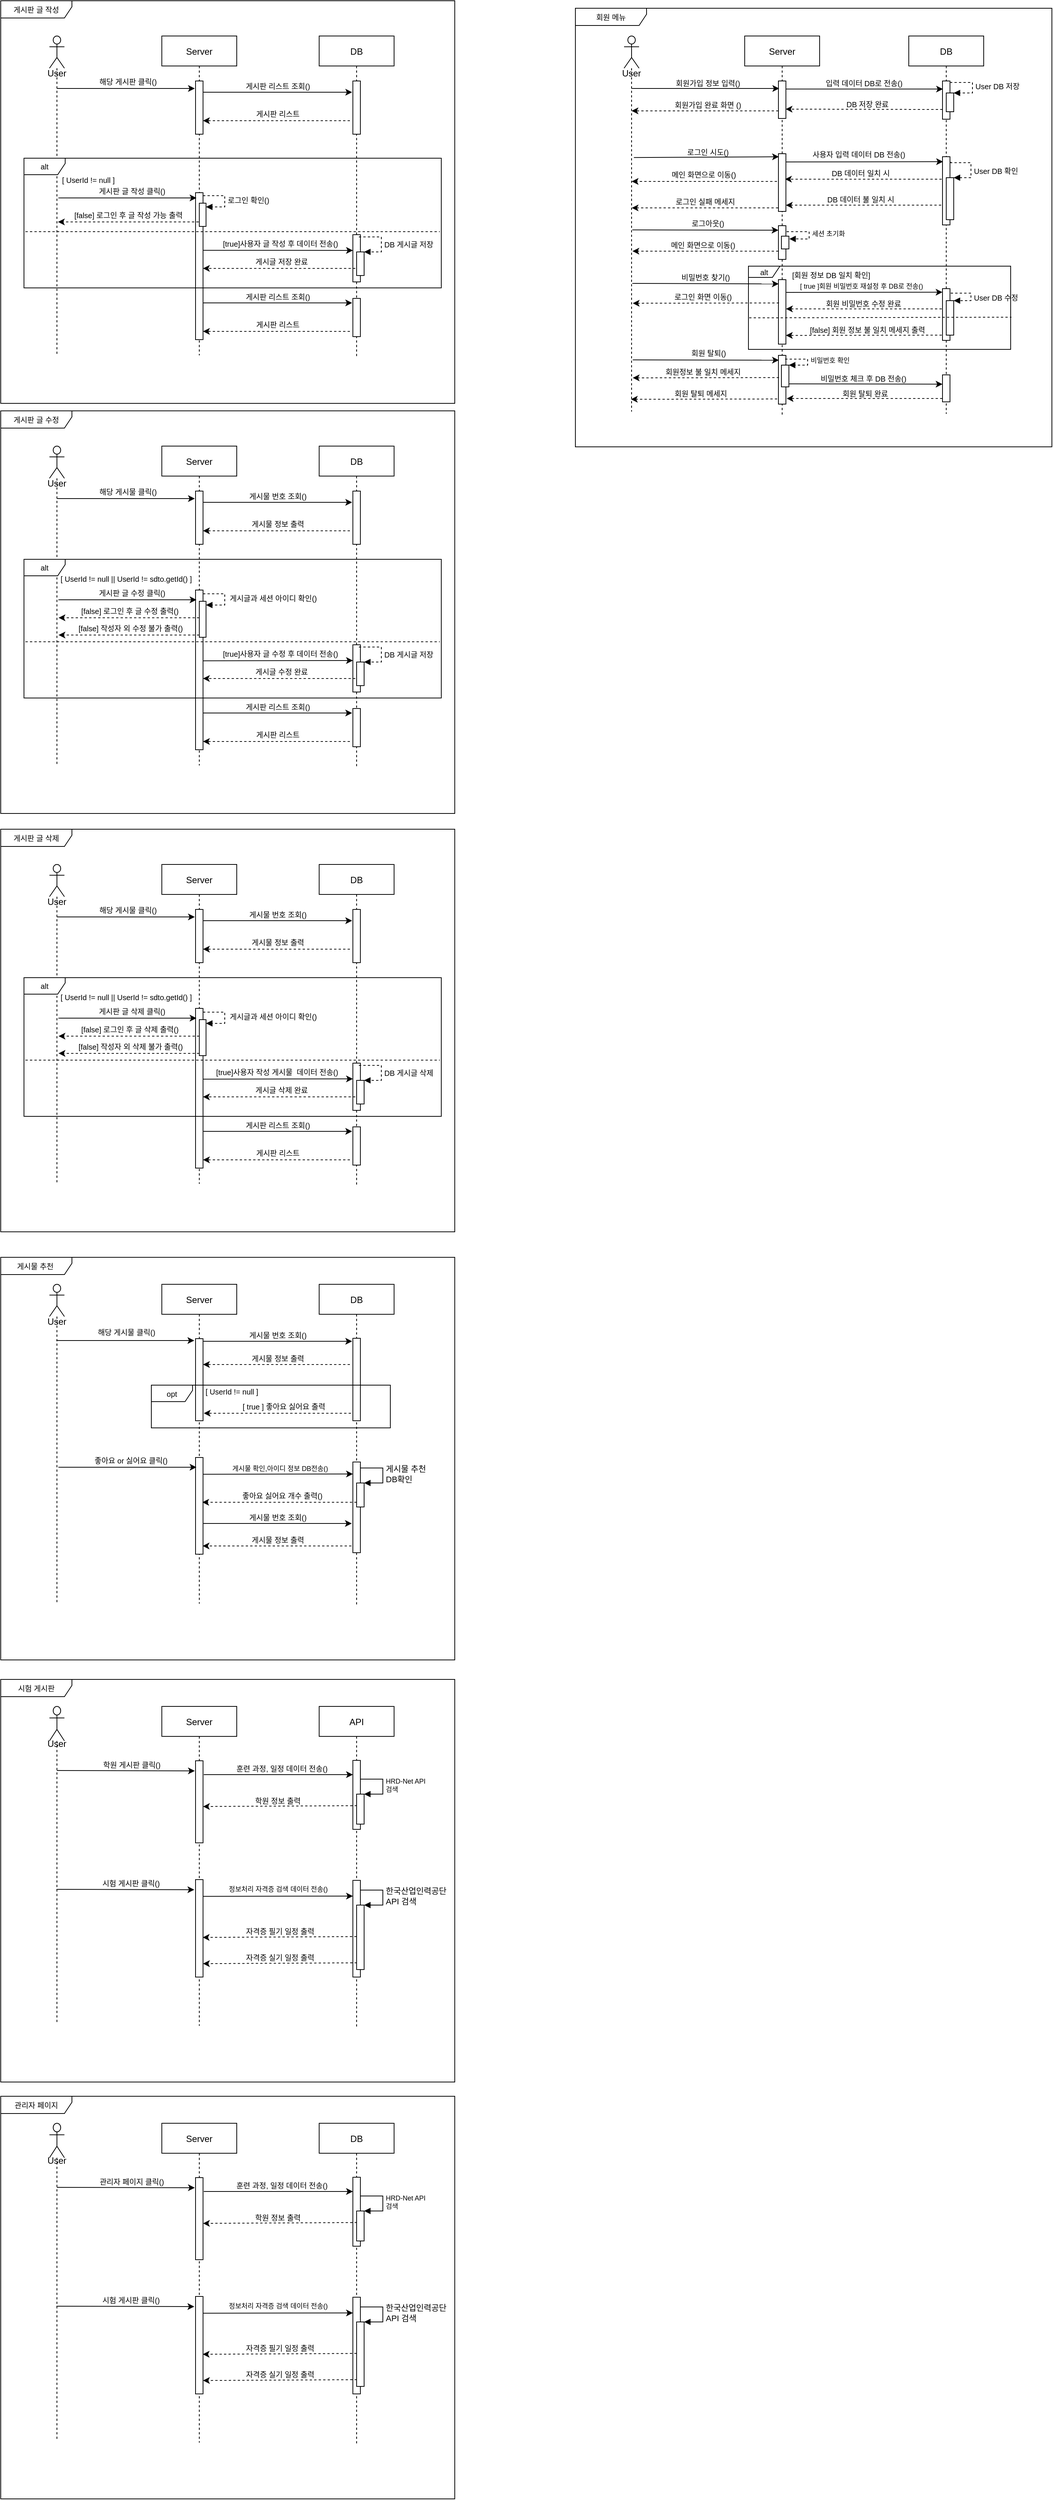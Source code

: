 <mxfile version="20.5.1" type="github">
  <diagram id="kgpKYQtTHZ0yAKxKKP6v" name="Page-1">
    <mxGraphModel dx="1422" dy="762" grid="0" gridSize="10" guides="1" tooltips="1" connect="1" arrows="1" fold="1" page="1" pageScale="1" pageWidth="850" pageHeight="1100" math="0" shadow="0">
      <root>
        <mxCell id="0" />
        <mxCell id="1" parent="0" />
        <mxCell id="M20STV20X8h5kygy3BEJ-288" value="게시물 추천&amp;nbsp;" style="shape=umlFrame;whiteSpace=wrap;html=1;shadow=0;sketch=0;fontSize=10;width=95;height=23;" parent="1" vertex="1">
          <mxGeometry x="83" y="1692" width="606" height="537" as="geometry" />
        </mxCell>
        <mxCell id="M20STV20X8h5kygy3BEJ-235" value="회원 메뉴" style="shape=umlFrame;whiteSpace=wrap;html=1;shadow=0;sketch=0;fontSize=10;width=95;height=23;" parent="1" vertex="1">
          <mxGeometry x="850" y="26" width="636" height="585" as="geometry" />
        </mxCell>
        <mxCell id="M20STV20X8h5kygy3BEJ-54" value="게시판 글 작성" style="shape=umlFrame;whiteSpace=wrap;html=1;shadow=0;sketch=0;fontSize=10;width=95;height=23;" parent="1" vertex="1">
          <mxGeometry x="83" y="16" width="606" height="537" as="geometry" />
        </mxCell>
        <mxCell id="3nuBFxr9cyL0pnOWT2aG-5" value="Server" style="shape=umlLifeline;perimeter=lifelinePerimeter;container=1;collapsible=0;recursiveResize=0;rounded=0;shadow=0;strokeWidth=1;" parent="1" vertex="1">
          <mxGeometry x="298" y="63" width="100" height="426" as="geometry" />
        </mxCell>
        <mxCell id="M20STV20X8h5kygy3BEJ-23" value="" style="points=[];perimeter=orthogonalPerimeter;rounded=0;shadow=0;strokeWidth=1;" parent="3nuBFxr9cyL0pnOWT2aG-5" vertex="1">
          <mxGeometry x="45" y="60" width="10" height="71" as="geometry" />
        </mxCell>
        <mxCell id="M20STV20X8h5kygy3BEJ-28" value="" style="points=[];perimeter=orthogonalPerimeter;rounded=0;shadow=0;strokeWidth=1;" parent="3nuBFxr9cyL0pnOWT2aG-5" vertex="1">
          <mxGeometry x="45" y="209" width="10" height="196" as="geometry" />
        </mxCell>
        <mxCell id="M20STV20X8h5kygy3BEJ-40" value="" style="html=1;points=[];perimeter=orthogonalPerimeter;shadow=0;sketch=0;fontSize=11;" parent="3nuBFxr9cyL0pnOWT2aG-5" vertex="1">
          <mxGeometry x="50" y="223" width="9" height="31" as="geometry" />
        </mxCell>
        <mxCell id="M20STV20X8h5kygy3BEJ-41" value="&lt;font style=&quot;font-size: 10px;&quot;&gt;로그인 확인()&lt;/font&gt;" style="edgeStyle=orthogonalEdgeStyle;html=1;align=left;spacingLeft=2;endArrow=block;rounded=0;dashed=1;strokeWidth=1;fontSize=11;" parent="3nuBFxr9cyL0pnOWT2aG-5" edge="1">
          <mxGeometry relative="1" as="geometry">
            <mxPoint x="55" y="213" as="sourcePoint" />
            <Array as="points">
              <mxPoint x="84" y="213" />
              <mxPoint x="84" y="228" />
            </Array>
            <mxPoint x="59" y="228" as="targetPoint" />
          </mxGeometry>
        </mxCell>
        <mxCell id="M20STV20X8h5kygy3BEJ-42" value="" style="endArrow=classic;html=1;rounded=0;exitX=1.013;exitY=0.392;exitDx=0;exitDy=0;exitPerimeter=0;" parent="3nuBFxr9cyL0pnOWT2aG-5" source="M20STV20X8h5kygy3BEJ-28" edge="1">
          <mxGeometry width="50" height="50" relative="1" as="geometry">
            <mxPoint x="59" y="286.0" as="sourcePoint" />
            <mxPoint x="255" y="286" as="targetPoint" />
            <Array as="points" />
          </mxGeometry>
        </mxCell>
        <mxCell id="M20STV20X8h5kygy3BEJ-60" value="&lt;font style=&quot;font-size: 10px;&quot;&gt;[false] 로그인 후 글 작성 가능 출력&lt;/font&gt;" style="text;html=1;strokeColor=none;fillColor=none;align=center;verticalAlign=middle;whiteSpace=wrap;rounded=0;fontSize=10;" parent="3nuBFxr9cyL0pnOWT2aG-5" vertex="1">
          <mxGeometry x="-124" y="233.5" width="159.22" height="10" as="geometry" />
        </mxCell>
        <mxCell id="M20STV20X8h5kygy3BEJ-6" value="DB" style="shape=umlLifeline;perimeter=lifelinePerimeter;container=1;collapsible=0;recursiveResize=0;rounded=0;shadow=0;strokeWidth=1;" parent="1" vertex="1">
          <mxGeometry x="508" y="63" width="100" height="428" as="geometry" />
        </mxCell>
        <mxCell id="M20STV20X8h5kygy3BEJ-44" value="" style="points=[];perimeter=orthogonalPerimeter;rounded=0;shadow=0;strokeWidth=1;" parent="M20STV20X8h5kygy3BEJ-6" vertex="1">
          <mxGeometry x="45" y="265" width="10" height="63" as="geometry" />
        </mxCell>
        <mxCell id="M20STV20X8h5kygy3BEJ-47" value="" style="html=1;points=[];perimeter=orthogonalPerimeter;shadow=0;sketch=0;fontSize=11;" parent="M20STV20X8h5kygy3BEJ-6" vertex="1">
          <mxGeometry x="50" y="288" width="10" height="31.5" as="geometry" />
        </mxCell>
        <mxCell id="M20STV20X8h5kygy3BEJ-48" value="&lt;span style=&quot;font-size: 10px;&quot;&gt;DB 게시글 저장&lt;br&gt;&lt;/span&gt;" style="edgeStyle=orthogonalEdgeStyle;html=1;align=left;spacingLeft=2;endArrow=block;rounded=0;entryX=1;entryY=0;dashed=1;strokeWidth=1;fontSize=11;" parent="M20STV20X8h5kygy3BEJ-6" target="M20STV20X8h5kygy3BEJ-47" edge="1">
          <mxGeometry x="0.092" relative="1" as="geometry">
            <mxPoint x="53.0" y="268.02" as="sourcePoint" />
            <Array as="points">
              <mxPoint x="83" y="268.02" />
            </Array>
            <mxPoint as="offset" />
          </mxGeometry>
        </mxCell>
        <mxCell id="M20STV20X8h5kygy3BEJ-45" value="" style="endArrow=classic;html=1;rounded=0;dashed=1;strokeWidth=1;" parent="M20STV20X8h5kygy3BEJ-6" target="M20STV20X8h5kygy3BEJ-28" edge="1">
          <mxGeometry width="50" height="50" relative="1" as="geometry">
            <mxPoint x="48.19" y="310" as="sourcePoint" />
            <mxPoint x="-151" y="309" as="targetPoint" />
            <Array as="points">
              <mxPoint x="-144.81" y="310" />
            </Array>
          </mxGeometry>
        </mxCell>
        <mxCell id="M20STV20X8h5kygy3BEJ-46" value="&lt;font style=&quot;font-size: 10px;&quot;&gt;게시글 저장 완료&lt;/font&gt;" style="text;html=1;strokeColor=none;fillColor=none;align=center;verticalAlign=middle;whiteSpace=wrap;rounded=0;fontSize=10;" parent="M20STV20X8h5kygy3BEJ-6" vertex="1">
          <mxGeometry x="-104.81" y="296" width="110" height="10" as="geometry" />
        </mxCell>
        <mxCell id="M20STV20X8h5kygy3BEJ-9" value="User" style="shape=umlLifeline;participant=umlActor;perimeter=lifelinePerimeter;whiteSpace=wrap;html=1;container=1;collapsible=0;recursiveResize=0;verticalAlign=top;spacingTop=36;outlineConnect=0;size=43;fontStyle=0" parent="1" vertex="1">
          <mxGeometry x="148" y="63" width="20" height="424" as="geometry" />
        </mxCell>
        <mxCell id="M20STV20X8h5kygy3BEJ-13" value="" style="endArrow=classic;html=1;rounded=0;" parent="1" source="M20STV20X8h5kygy3BEJ-9" edge="1">
          <mxGeometry width="50" height="50" relative="1" as="geometry">
            <mxPoint x="378" y="503" as="sourcePoint" />
            <mxPoint x="342" y="133" as="targetPoint" />
            <Array as="points">
              <mxPoint x="340" y="133" />
            </Array>
          </mxGeometry>
        </mxCell>
        <mxCell id="M20STV20X8h5kygy3BEJ-15" value="&lt;font style=&quot;font-size: 10px;&quot;&gt;해당 게시판 클릭()&lt;/font&gt;" style="text;html=1;strokeColor=none;fillColor=none;align=center;verticalAlign=middle;whiteSpace=wrap;rounded=0;fontSize=10;" parent="1" vertex="1">
          <mxGeometry x="198.19" y="119" width="110" height="10" as="geometry" />
        </mxCell>
        <mxCell id="M20STV20X8h5kygy3BEJ-7" value="" style="points=[];perimeter=orthogonalPerimeter;rounded=0;shadow=0;strokeWidth=1;" parent="1" vertex="1">
          <mxGeometry x="553" y="123" width="10" height="71" as="geometry" />
        </mxCell>
        <mxCell id="M20STV20X8h5kygy3BEJ-19" value="" style="endArrow=classic;html=1;rounded=0;" parent="1" edge="1">
          <mxGeometry width="50" height="50" relative="1" as="geometry">
            <mxPoint x="353" y="138" as="sourcePoint" />
            <mxPoint x="552" y="138" as="targetPoint" />
            <Array as="points" />
          </mxGeometry>
        </mxCell>
        <mxCell id="M20STV20X8h5kygy3BEJ-21" value="&lt;font style=&quot;font-size: 10px;&quot;&gt;게시판 리스트 조회()&lt;/font&gt;" style="text;html=1;strokeColor=none;fillColor=none;align=center;verticalAlign=middle;whiteSpace=wrap;rounded=0;fontSize=10;" parent="1" vertex="1">
          <mxGeometry x="398" y="125" width="110" height="10" as="geometry" />
        </mxCell>
        <mxCell id="M20STV20X8h5kygy3BEJ-24" value="" style="endArrow=classic;html=1;rounded=0;dashed=1;strokeWidth=1;" parent="1" edge="1">
          <mxGeometry width="50" height="50" relative="1" as="geometry">
            <mxPoint x="549" y="176" as="sourcePoint" />
            <mxPoint x="353" y="176" as="targetPoint" />
            <Array as="points">
              <mxPoint x="356" y="176" />
            </Array>
          </mxGeometry>
        </mxCell>
        <mxCell id="M20STV20X8h5kygy3BEJ-25" value="&lt;font style=&quot;font-size: 10px;&quot;&gt;게시판 리스트&lt;/font&gt;" style="text;html=1;strokeColor=none;fillColor=none;align=center;verticalAlign=middle;whiteSpace=wrap;rounded=0;fontSize=10;" parent="1" vertex="1">
          <mxGeometry x="398" y="162" width="110" height="10" as="geometry" />
        </mxCell>
        <mxCell id="M20STV20X8h5kygy3BEJ-26" value="" style="endArrow=classic;html=1;rounded=0;" parent="1" edge="1">
          <mxGeometry width="50" height="50" relative="1" as="geometry">
            <mxPoint x="160.0" y="279.0" as="sourcePoint" />
            <mxPoint x="344.19" y="279.0" as="targetPoint" />
            <Array as="points">
              <mxPoint x="342.19" y="279" />
            </Array>
          </mxGeometry>
        </mxCell>
        <mxCell id="M20STV20X8h5kygy3BEJ-27" value="&lt;font style=&quot;font-size: 10px;&quot;&gt;&amp;nbsp;게시판 글 작성 클릭()&lt;/font&gt;" style="text;html=1;strokeColor=none;fillColor=none;align=center;verticalAlign=middle;whiteSpace=wrap;rounded=0;fontSize=10;" parent="1" vertex="1">
          <mxGeometry x="200.19" y="265" width="113.81" height="10" as="geometry" />
        </mxCell>
        <mxCell id="M20STV20X8h5kygy3BEJ-49" value="" style="points=[];perimeter=orthogonalPerimeter;rounded=0;shadow=0;strokeWidth=1;" parent="1" vertex="1">
          <mxGeometry x="553" y="413" width="10" height="51" as="geometry" />
        </mxCell>
        <mxCell id="M20STV20X8h5kygy3BEJ-50" value="" style="endArrow=classic;html=1;rounded=0;" parent="1" edge="1">
          <mxGeometry width="50" height="50" relative="1" as="geometry">
            <mxPoint x="353" y="419" as="sourcePoint" />
            <mxPoint x="552" y="419" as="targetPoint" />
            <Array as="points" />
          </mxGeometry>
        </mxCell>
        <mxCell id="M20STV20X8h5kygy3BEJ-51" value="&lt;font style=&quot;font-size: 10px;&quot;&gt;게시판 리스트 조회()&lt;/font&gt;" style="text;html=1;strokeColor=none;fillColor=none;align=center;verticalAlign=middle;whiteSpace=wrap;rounded=0;fontSize=10;" parent="1" vertex="1">
          <mxGeometry x="398" y="406" width="110" height="10" as="geometry" />
        </mxCell>
        <mxCell id="M20STV20X8h5kygy3BEJ-52" value="" style="endArrow=classic;html=1;rounded=0;dashed=1;strokeWidth=1;" parent="1" edge="1">
          <mxGeometry width="50" height="50" relative="1" as="geometry">
            <mxPoint x="549" y="457" as="sourcePoint" />
            <mxPoint x="353" y="457" as="targetPoint" />
            <Array as="points">
              <mxPoint x="356" y="457" />
            </Array>
          </mxGeometry>
        </mxCell>
        <mxCell id="M20STV20X8h5kygy3BEJ-53" value="&lt;font style=&quot;font-size: 10px;&quot;&gt;게시판 리스트&lt;/font&gt;" style="text;html=1;strokeColor=none;fillColor=none;align=center;verticalAlign=middle;whiteSpace=wrap;rounded=0;fontSize=10;" parent="1" vertex="1">
          <mxGeometry x="398" y="443" width="110" height="10" as="geometry" />
        </mxCell>
        <mxCell id="M20STV20X8h5kygy3BEJ-56" value="[ UserId != null ]" style="text;html=1;strokeColor=none;fillColor=none;align=center;verticalAlign=middle;whiteSpace=wrap;rounded=0;shadow=0;sketch=0;fontSize=10;" parent="1" vertex="1">
          <mxGeometry x="160" y="246" width="80" height="17" as="geometry" />
        </mxCell>
        <mxCell id="M20STV20X8h5kygy3BEJ-58" value="" style="endArrow=none;dashed=1;html=1;rounded=0;strokeWidth=1;fontSize=10;" parent="1" edge="1">
          <mxGeometry width="50" height="50" relative="1" as="geometry">
            <mxPoint x="116" y="324" as="sourcePoint" />
            <mxPoint x="669" y="324" as="targetPoint" />
          </mxGeometry>
        </mxCell>
        <mxCell id="M20STV20X8h5kygy3BEJ-59" value="" style="endArrow=classic;html=1;rounded=0;dashed=1;strokeWidth=1;" parent="1" edge="1">
          <mxGeometry width="50" height="50" relative="1" as="geometry">
            <mxPoint x="347.19" y="311" as="sourcePoint" />
            <mxPoint x="159.19" y="311" as="targetPoint" />
            <Array as="points">
              <mxPoint x="159.38" y="311" />
            </Array>
          </mxGeometry>
        </mxCell>
        <mxCell id="M20STV20X8h5kygy3BEJ-43" value="&lt;span style=&quot;font-size: 10px;&quot;&gt;[true]사용자 글 작성 후 데이터 전송()&lt;/span&gt;" style="text;html=1;strokeColor=none;fillColor=none;align=center;verticalAlign=middle;whiteSpace=wrap;rounded=0;fontSize=10;" parent="1" vertex="1">
          <mxGeometry x="370.5" y="335" width="170.5" height="10" as="geometry" />
        </mxCell>
        <mxCell id="M20STV20X8h5kygy3BEJ-79" value="게시판 글 수정" style="shape=umlFrame;whiteSpace=wrap;html=1;shadow=0;sketch=0;fontSize=10;width=95;height=23;" parent="1" vertex="1">
          <mxGeometry x="83" y="563" width="606" height="537" as="geometry" />
        </mxCell>
        <mxCell id="M20STV20X8h5kygy3BEJ-81" value="Server" style="shape=umlLifeline;perimeter=lifelinePerimeter;container=1;collapsible=0;recursiveResize=0;rounded=0;shadow=0;strokeWidth=1;" parent="1" vertex="1">
          <mxGeometry x="298" y="610" width="100" height="426" as="geometry" />
        </mxCell>
        <mxCell id="M20STV20X8h5kygy3BEJ-82" value="" style="points=[];perimeter=orthogonalPerimeter;rounded=0;shadow=0;strokeWidth=1;" parent="M20STV20X8h5kygy3BEJ-81" vertex="1">
          <mxGeometry x="45" y="60" width="10" height="71" as="geometry" />
        </mxCell>
        <mxCell id="M20STV20X8h5kygy3BEJ-83" value="" style="points=[];perimeter=orthogonalPerimeter;rounded=0;shadow=0;strokeWidth=1;" parent="M20STV20X8h5kygy3BEJ-81" vertex="1">
          <mxGeometry x="45" y="192" width="10" height="213" as="geometry" />
        </mxCell>
        <mxCell id="M20STV20X8h5kygy3BEJ-84" value="" style="html=1;points=[];perimeter=orthogonalPerimeter;shadow=0;sketch=0;fontSize=11;" parent="M20STV20X8h5kygy3BEJ-81" vertex="1">
          <mxGeometry x="50" y="207" width="9" height="48" as="geometry" />
        </mxCell>
        <mxCell id="M20STV20X8h5kygy3BEJ-85" value="&lt;span style=&quot;font-size: 10px;&quot;&gt;&amp;nbsp;게시글과 세션 아이디 확인()&lt;br&gt;&lt;/span&gt;" style="edgeStyle=orthogonalEdgeStyle;html=1;align=left;spacingLeft=2;endArrow=block;rounded=0;dashed=1;strokeWidth=1;fontSize=11;" parent="M20STV20X8h5kygy3BEJ-81" edge="1">
          <mxGeometry relative="1" as="geometry">
            <mxPoint x="55" y="197" as="sourcePoint" />
            <Array as="points">
              <mxPoint x="84" y="197" />
              <mxPoint x="84" y="212" />
            </Array>
            <mxPoint x="59" y="212" as="targetPoint" />
          </mxGeometry>
        </mxCell>
        <mxCell id="M20STV20X8h5kygy3BEJ-86" value="" style="endArrow=classic;html=1;rounded=0;exitX=1.033;exitY=0.443;exitDx=0;exitDy=0;exitPerimeter=0;" parent="M20STV20X8h5kygy3BEJ-81" source="M20STV20X8h5kygy3BEJ-83" edge="1">
          <mxGeometry width="50" height="50" relative="1" as="geometry">
            <mxPoint x="59" y="286.0" as="sourcePoint" />
            <mxPoint x="255" y="286" as="targetPoint" />
            <Array as="points" />
          </mxGeometry>
        </mxCell>
        <mxCell id="M20STV20X8h5kygy3BEJ-111" value="" style="endArrow=classic;html=1;rounded=0;dashed=1;strokeWidth=1;" parent="M20STV20X8h5kygy3BEJ-81" edge="1">
          <mxGeometry width="50" height="50" relative="1" as="geometry">
            <mxPoint x="50.0" y="229.0" as="sourcePoint" />
            <mxPoint x="-138.0" y="229.0" as="targetPoint" />
            <Array as="points">
              <mxPoint x="-137.81" y="229.0" />
            </Array>
          </mxGeometry>
        </mxCell>
        <mxCell id="M20STV20X8h5kygy3BEJ-88" value="DB" style="shape=umlLifeline;perimeter=lifelinePerimeter;container=1;collapsible=0;recursiveResize=0;rounded=0;shadow=0;strokeWidth=1;" parent="1" vertex="1">
          <mxGeometry x="508" y="610" width="100" height="428" as="geometry" />
        </mxCell>
        <mxCell id="M20STV20X8h5kygy3BEJ-89" value="" style="points=[];perimeter=orthogonalPerimeter;rounded=0;shadow=0;strokeWidth=1;" parent="M20STV20X8h5kygy3BEJ-88" vertex="1">
          <mxGeometry x="45" y="265" width="10" height="63" as="geometry" />
        </mxCell>
        <mxCell id="M20STV20X8h5kygy3BEJ-90" value="" style="html=1;points=[];perimeter=orthogonalPerimeter;shadow=0;sketch=0;fontSize=11;" parent="M20STV20X8h5kygy3BEJ-88" vertex="1">
          <mxGeometry x="50" y="288" width="10" height="31.5" as="geometry" />
        </mxCell>
        <mxCell id="M20STV20X8h5kygy3BEJ-91" value="&lt;span style=&quot;font-size: 10px;&quot;&gt;DB 게시글 저장&lt;br&gt;&lt;/span&gt;" style="edgeStyle=orthogonalEdgeStyle;html=1;align=left;spacingLeft=2;endArrow=block;rounded=0;entryX=1;entryY=0;dashed=1;strokeWidth=1;fontSize=11;" parent="M20STV20X8h5kygy3BEJ-88" target="M20STV20X8h5kygy3BEJ-90" edge="1">
          <mxGeometry x="0.092" relative="1" as="geometry">
            <mxPoint x="53.0" y="268.02" as="sourcePoint" />
            <Array as="points">
              <mxPoint x="83" y="268.02" />
            </Array>
            <mxPoint as="offset" />
          </mxGeometry>
        </mxCell>
        <mxCell id="M20STV20X8h5kygy3BEJ-92" value="" style="endArrow=classic;html=1;rounded=0;dashed=1;strokeWidth=1;" parent="M20STV20X8h5kygy3BEJ-88" target="M20STV20X8h5kygy3BEJ-83" edge="1">
          <mxGeometry width="50" height="50" relative="1" as="geometry">
            <mxPoint x="48.19" y="310" as="sourcePoint" />
            <mxPoint x="-151" y="309" as="targetPoint" />
            <Array as="points">
              <mxPoint x="-144.81" y="310" />
            </Array>
          </mxGeometry>
        </mxCell>
        <mxCell id="M20STV20X8h5kygy3BEJ-93" value="&lt;font style=&quot;font-size: 10px;&quot;&gt;게시글 수정 완료&lt;/font&gt;" style="text;html=1;strokeColor=none;fillColor=none;align=center;verticalAlign=middle;whiteSpace=wrap;rounded=0;fontSize=10;" parent="M20STV20X8h5kygy3BEJ-88" vertex="1">
          <mxGeometry x="-104.81" y="296" width="110" height="10" as="geometry" />
        </mxCell>
        <mxCell id="M20STV20X8h5kygy3BEJ-94" value="User" style="shape=umlLifeline;participant=umlActor;perimeter=lifelinePerimeter;whiteSpace=wrap;html=1;container=1;collapsible=0;recursiveResize=0;verticalAlign=top;spacingTop=36;outlineConnect=0;size=43;fontStyle=0" parent="1" vertex="1">
          <mxGeometry x="148" y="610" width="20" height="424" as="geometry" />
        </mxCell>
        <mxCell id="M20STV20X8h5kygy3BEJ-95" value="" style="endArrow=classic;html=1;rounded=0;" parent="1" source="M20STV20X8h5kygy3BEJ-94" edge="1">
          <mxGeometry width="50" height="50" relative="1" as="geometry">
            <mxPoint x="378" y="1050" as="sourcePoint" />
            <mxPoint x="342" y="680" as="targetPoint" />
            <Array as="points">
              <mxPoint x="340" y="680" />
            </Array>
          </mxGeometry>
        </mxCell>
        <mxCell id="M20STV20X8h5kygy3BEJ-96" value="&lt;font style=&quot;font-size: 10px;&quot;&gt;해당 게시물 클릭()&lt;/font&gt;" style="text;html=1;strokeColor=none;fillColor=none;align=center;verticalAlign=middle;whiteSpace=wrap;rounded=0;fontSize=10;" parent="1" vertex="1">
          <mxGeometry x="198.19" y="666" width="110" height="10" as="geometry" />
        </mxCell>
        <mxCell id="M20STV20X8h5kygy3BEJ-97" value="" style="points=[];perimeter=orthogonalPerimeter;rounded=0;shadow=0;strokeWidth=1;" parent="1" vertex="1">
          <mxGeometry x="553" y="670" width="10" height="71" as="geometry" />
        </mxCell>
        <mxCell id="M20STV20X8h5kygy3BEJ-98" value="" style="endArrow=classic;html=1;rounded=0;" parent="1" edge="1">
          <mxGeometry width="50" height="50" relative="1" as="geometry">
            <mxPoint x="353" y="685" as="sourcePoint" />
            <mxPoint x="552" y="685" as="targetPoint" />
            <Array as="points" />
          </mxGeometry>
        </mxCell>
        <mxCell id="M20STV20X8h5kygy3BEJ-99" value="&lt;font style=&quot;font-size: 10px;&quot;&gt;게시물 번호 조회()&lt;/font&gt;" style="text;html=1;strokeColor=none;fillColor=none;align=center;verticalAlign=middle;whiteSpace=wrap;rounded=0;fontSize=10;" parent="1" vertex="1">
          <mxGeometry x="398" y="672" width="110" height="10" as="geometry" />
        </mxCell>
        <mxCell id="M20STV20X8h5kygy3BEJ-100" value="" style="endArrow=classic;html=1;rounded=0;dashed=1;strokeWidth=1;" parent="1" edge="1">
          <mxGeometry width="50" height="50" relative="1" as="geometry">
            <mxPoint x="549" y="723" as="sourcePoint" />
            <mxPoint x="353" y="723" as="targetPoint" />
            <Array as="points">
              <mxPoint x="356" y="723" />
            </Array>
          </mxGeometry>
        </mxCell>
        <mxCell id="M20STV20X8h5kygy3BEJ-101" value="&lt;font style=&quot;font-size: 10px;&quot;&gt;게시물 정보 출력&lt;/font&gt;" style="text;html=1;strokeColor=none;fillColor=none;align=center;verticalAlign=middle;whiteSpace=wrap;rounded=0;fontSize=10;" parent="1" vertex="1">
          <mxGeometry x="398" y="709" width="110" height="10" as="geometry" />
        </mxCell>
        <mxCell id="M20STV20X8h5kygy3BEJ-102" value="" style="endArrow=classic;html=1;rounded=0;" parent="1" edge="1">
          <mxGeometry width="50" height="50" relative="1" as="geometry">
            <mxPoint x="160.0" y="815" as="sourcePoint" />
            <mxPoint x="344.19" y="815" as="targetPoint" />
            <Array as="points">
              <mxPoint x="342.19" y="815" />
            </Array>
          </mxGeometry>
        </mxCell>
        <mxCell id="M20STV20X8h5kygy3BEJ-103" value="&lt;font style=&quot;font-size: 10px;&quot;&gt;&amp;nbsp;게시판 글 수정 클릭()&lt;/font&gt;" style="text;html=1;strokeColor=none;fillColor=none;align=center;verticalAlign=middle;whiteSpace=wrap;rounded=0;fontSize=10;" parent="1" vertex="1">
          <mxGeometry x="200.19" y="801" width="113.81" height="10" as="geometry" />
        </mxCell>
        <mxCell id="M20STV20X8h5kygy3BEJ-104" value="" style="points=[];perimeter=orthogonalPerimeter;rounded=0;shadow=0;strokeWidth=1;" parent="1" vertex="1">
          <mxGeometry x="553" y="960" width="10" height="51" as="geometry" />
        </mxCell>
        <mxCell id="M20STV20X8h5kygy3BEJ-105" value="" style="endArrow=classic;html=1;rounded=0;" parent="1" edge="1">
          <mxGeometry width="50" height="50" relative="1" as="geometry">
            <mxPoint x="353" y="966" as="sourcePoint" />
            <mxPoint x="552" y="966" as="targetPoint" />
            <Array as="points" />
          </mxGeometry>
        </mxCell>
        <mxCell id="M20STV20X8h5kygy3BEJ-106" value="&lt;font style=&quot;font-size: 10px;&quot;&gt;게시판 리스트 조회()&lt;/font&gt;" style="text;html=1;strokeColor=none;fillColor=none;align=center;verticalAlign=middle;whiteSpace=wrap;rounded=0;fontSize=10;" parent="1" vertex="1">
          <mxGeometry x="398" y="953" width="110" height="10" as="geometry" />
        </mxCell>
        <mxCell id="M20STV20X8h5kygy3BEJ-107" value="" style="endArrow=classic;html=1;rounded=0;dashed=1;strokeWidth=1;" parent="1" edge="1">
          <mxGeometry width="50" height="50" relative="1" as="geometry">
            <mxPoint x="549" y="1004" as="sourcePoint" />
            <mxPoint x="353" y="1004" as="targetPoint" />
            <Array as="points">
              <mxPoint x="356" y="1004" />
            </Array>
          </mxGeometry>
        </mxCell>
        <mxCell id="M20STV20X8h5kygy3BEJ-108" value="&lt;font style=&quot;font-size: 10px;&quot;&gt;게시판 리스트&lt;/font&gt;" style="text;html=1;strokeColor=none;fillColor=none;align=center;verticalAlign=middle;whiteSpace=wrap;rounded=0;fontSize=10;" parent="1" vertex="1">
          <mxGeometry x="398" y="990" width="110" height="10" as="geometry" />
        </mxCell>
        <mxCell id="M20STV20X8h5kygy3BEJ-109" value="[ UserId != null || UserId != sdto.getId()&amp;nbsp;]" style="text;html=1;strokeColor=none;fillColor=none;align=center;verticalAlign=middle;whiteSpace=wrap;rounded=0;shadow=0;sketch=0;fontSize=10;" parent="1" vertex="1">
          <mxGeometry x="160" y="782" width="181.31" height="10" as="geometry" />
        </mxCell>
        <mxCell id="M20STV20X8h5kygy3BEJ-110" value="" style="endArrow=none;dashed=1;html=1;rounded=0;strokeWidth=1;fontSize=10;" parent="1" edge="1">
          <mxGeometry width="50" height="50" relative="1" as="geometry">
            <mxPoint x="116" y="871" as="sourcePoint" />
            <mxPoint x="669" y="871" as="targetPoint" />
          </mxGeometry>
        </mxCell>
        <mxCell id="M20STV20X8h5kygy3BEJ-112" value="&lt;span style=&quot;font-size: 10px;&quot;&gt;[true]사용자 글 수정 후 데이터 전송()&lt;/span&gt;" style="text;html=1;strokeColor=none;fillColor=none;align=center;verticalAlign=middle;whiteSpace=wrap;rounded=0;fontSize=10;" parent="1" vertex="1">
          <mxGeometry x="370.5" y="882" width="170.5" height="10" as="geometry" />
        </mxCell>
        <mxCell id="M20STV20X8h5kygy3BEJ-87" value="&lt;font style=&quot;font-size: 10px;&quot;&gt;[false] 로그인 후 글 수정 출력()&lt;/font&gt;" style="text;html=1;strokeColor=none;fillColor=none;align=center;verticalAlign=middle;whiteSpace=wrap;rounded=0;fontSize=10;" parent="1" vertex="1">
          <mxGeometry x="176" y="825" width="159.22" height="10" as="geometry" />
        </mxCell>
        <mxCell id="M20STV20X8h5kygy3BEJ-147" value="" style="endArrow=classic;html=1;rounded=0;dashed=1;strokeWidth=1;" parent="1" edge="1">
          <mxGeometry width="50" height="50" relative="1" as="geometry">
            <mxPoint x="348" y="862" as="sourcePoint" />
            <mxPoint x="160" y="862" as="targetPoint" />
            <Array as="points">
              <mxPoint x="160.19" y="862" />
            </Array>
          </mxGeometry>
        </mxCell>
        <mxCell id="M20STV20X8h5kygy3BEJ-148" value="&lt;font style=&quot;font-size: 10px;&quot;&gt;[false] 작성자 외 수정 불가 출력()&lt;/font&gt;" style="text;html=1;strokeColor=none;fillColor=none;align=center;verticalAlign=middle;whiteSpace=wrap;rounded=0;fontSize=10;" parent="1" vertex="1">
          <mxGeometry x="177.48" y="848" width="159.22" height="10" as="geometry" />
        </mxCell>
        <mxCell id="M20STV20X8h5kygy3BEJ-149" value="게시판 글 삭제" style="shape=umlFrame;whiteSpace=wrap;html=1;shadow=0;sketch=0;fontSize=10;width=95;height=23;" parent="1" vertex="1">
          <mxGeometry x="83" y="1121" width="606" height="537" as="geometry" />
        </mxCell>
        <mxCell id="M20STV20X8h5kygy3BEJ-151" value="Server" style="shape=umlLifeline;perimeter=lifelinePerimeter;container=1;collapsible=0;recursiveResize=0;rounded=0;shadow=0;strokeWidth=1;" parent="1" vertex="1">
          <mxGeometry x="298" y="1168" width="100" height="426" as="geometry" />
        </mxCell>
        <mxCell id="M20STV20X8h5kygy3BEJ-152" value="" style="points=[];perimeter=orthogonalPerimeter;rounded=0;shadow=0;strokeWidth=1;" parent="M20STV20X8h5kygy3BEJ-151" vertex="1">
          <mxGeometry x="45" y="60" width="10" height="71" as="geometry" />
        </mxCell>
        <mxCell id="M20STV20X8h5kygy3BEJ-153" value="" style="points=[];perimeter=orthogonalPerimeter;rounded=0;shadow=0;strokeWidth=1;" parent="M20STV20X8h5kygy3BEJ-151" vertex="1">
          <mxGeometry x="45" y="192" width="10" height="213" as="geometry" />
        </mxCell>
        <mxCell id="M20STV20X8h5kygy3BEJ-154" value="" style="html=1;points=[];perimeter=orthogonalPerimeter;shadow=0;sketch=0;fontSize=11;" parent="M20STV20X8h5kygy3BEJ-151" vertex="1">
          <mxGeometry x="50" y="207" width="9" height="48" as="geometry" />
        </mxCell>
        <mxCell id="M20STV20X8h5kygy3BEJ-155" value="&lt;span style=&quot;font-size: 10px;&quot;&gt;&amp;nbsp;게시글과 세션 아이디 확인()&lt;br&gt;&lt;/span&gt;" style="edgeStyle=orthogonalEdgeStyle;html=1;align=left;spacingLeft=2;endArrow=block;rounded=0;dashed=1;strokeWidth=1;fontSize=11;" parent="M20STV20X8h5kygy3BEJ-151" edge="1">
          <mxGeometry relative="1" as="geometry">
            <mxPoint x="55" y="197" as="sourcePoint" />
            <Array as="points">
              <mxPoint x="84" y="197" />
              <mxPoint x="84" y="212" />
            </Array>
            <mxPoint x="59" y="212" as="targetPoint" />
          </mxGeometry>
        </mxCell>
        <mxCell id="M20STV20X8h5kygy3BEJ-156" value="" style="endArrow=classic;html=1;rounded=0;exitX=1.033;exitY=0.443;exitDx=0;exitDy=0;exitPerimeter=0;" parent="M20STV20X8h5kygy3BEJ-151" source="M20STV20X8h5kygy3BEJ-153" edge="1">
          <mxGeometry width="50" height="50" relative="1" as="geometry">
            <mxPoint x="59" y="286.0" as="sourcePoint" />
            <mxPoint x="255" y="286" as="targetPoint" />
            <Array as="points" />
          </mxGeometry>
        </mxCell>
        <mxCell id="M20STV20X8h5kygy3BEJ-157" value="" style="endArrow=classic;html=1;rounded=0;dashed=1;strokeWidth=1;" parent="M20STV20X8h5kygy3BEJ-151" edge="1">
          <mxGeometry width="50" height="50" relative="1" as="geometry">
            <mxPoint x="50.0" y="229.0" as="sourcePoint" />
            <mxPoint x="-138.0" y="229.0" as="targetPoint" />
            <Array as="points">
              <mxPoint x="-137.81" y="229.0" />
            </Array>
          </mxGeometry>
        </mxCell>
        <mxCell id="M20STV20X8h5kygy3BEJ-158" value="DB" style="shape=umlLifeline;perimeter=lifelinePerimeter;container=1;collapsible=0;recursiveResize=0;rounded=0;shadow=0;strokeWidth=1;" parent="1" vertex="1">
          <mxGeometry x="508" y="1168" width="100" height="428" as="geometry" />
        </mxCell>
        <mxCell id="M20STV20X8h5kygy3BEJ-159" value="" style="points=[];perimeter=orthogonalPerimeter;rounded=0;shadow=0;strokeWidth=1;" parent="M20STV20X8h5kygy3BEJ-158" vertex="1">
          <mxGeometry x="45" y="265" width="10" height="63" as="geometry" />
        </mxCell>
        <mxCell id="M20STV20X8h5kygy3BEJ-160" value="" style="html=1;points=[];perimeter=orthogonalPerimeter;shadow=0;sketch=0;fontSize=11;" parent="M20STV20X8h5kygy3BEJ-158" vertex="1">
          <mxGeometry x="50" y="288" width="10" height="31.5" as="geometry" />
        </mxCell>
        <mxCell id="M20STV20X8h5kygy3BEJ-161" value="&lt;span style=&quot;font-size: 10px;&quot;&gt;DB 게시글 삭제&lt;br&gt;&lt;/span&gt;" style="edgeStyle=orthogonalEdgeStyle;html=1;align=left;spacingLeft=2;endArrow=block;rounded=0;entryX=1;entryY=0;dashed=1;strokeWidth=1;fontSize=11;" parent="M20STV20X8h5kygy3BEJ-158" target="M20STV20X8h5kygy3BEJ-160" edge="1">
          <mxGeometry x="0.092" relative="1" as="geometry">
            <mxPoint x="53.0" y="268.02" as="sourcePoint" />
            <Array as="points">
              <mxPoint x="83" y="268.02" />
            </Array>
            <mxPoint as="offset" />
          </mxGeometry>
        </mxCell>
        <mxCell id="M20STV20X8h5kygy3BEJ-162" value="" style="endArrow=classic;html=1;rounded=0;dashed=1;strokeWidth=1;" parent="M20STV20X8h5kygy3BEJ-158" target="M20STV20X8h5kygy3BEJ-153" edge="1">
          <mxGeometry width="50" height="50" relative="1" as="geometry">
            <mxPoint x="48.19" y="310" as="sourcePoint" />
            <mxPoint x="-151" y="309" as="targetPoint" />
            <Array as="points">
              <mxPoint x="-144.81" y="310" />
            </Array>
          </mxGeometry>
        </mxCell>
        <mxCell id="M20STV20X8h5kygy3BEJ-163" value="&lt;font style=&quot;font-size: 10px;&quot;&gt;게시글 삭제 완료&lt;/font&gt;" style="text;html=1;strokeColor=none;fillColor=none;align=center;verticalAlign=middle;whiteSpace=wrap;rounded=0;fontSize=10;" parent="M20STV20X8h5kygy3BEJ-158" vertex="1">
          <mxGeometry x="-104.81" y="296" width="110" height="10" as="geometry" />
        </mxCell>
        <mxCell id="M20STV20X8h5kygy3BEJ-164" value="User" style="shape=umlLifeline;participant=umlActor;perimeter=lifelinePerimeter;whiteSpace=wrap;html=1;container=1;collapsible=0;recursiveResize=0;verticalAlign=top;spacingTop=36;outlineConnect=0;size=43;fontStyle=0" parent="1" vertex="1">
          <mxGeometry x="148" y="1168" width="20" height="424" as="geometry" />
        </mxCell>
        <mxCell id="M20STV20X8h5kygy3BEJ-165" value="" style="endArrow=classic;html=1;rounded=0;" parent="1" source="M20STV20X8h5kygy3BEJ-164" edge="1">
          <mxGeometry width="50" height="50" relative="1" as="geometry">
            <mxPoint x="378" y="1608" as="sourcePoint" />
            <mxPoint x="342" y="1238" as="targetPoint" />
            <Array as="points">
              <mxPoint x="340" y="1238" />
            </Array>
          </mxGeometry>
        </mxCell>
        <mxCell id="M20STV20X8h5kygy3BEJ-166" value="&lt;font style=&quot;font-size: 10px;&quot;&gt;해당 게시물 클릭()&lt;/font&gt;" style="text;html=1;strokeColor=none;fillColor=none;align=center;verticalAlign=middle;whiteSpace=wrap;rounded=0;fontSize=10;" parent="1" vertex="1">
          <mxGeometry x="198.19" y="1224" width="110" height="10" as="geometry" />
        </mxCell>
        <mxCell id="M20STV20X8h5kygy3BEJ-167" value="" style="points=[];perimeter=orthogonalPerimeter;rounded=0;shadow=0;strokeWidth=1;" parent="1" vertex="1">
          <mxGeometry x="553" y="1228" width="10" height="71" as="geometry" />
        </mxCell>
        <mxCell id="M20STV20X8h5kygy3BEJ-168" value="" style="endArrow=classic;html=1;rounded=0;" parent="1" edge="1">
          <mxGeometry width="50" height="50" relative="1" as="geometry">
            <mxPoint x="353" y="1243" as="sourcePoint" />
            <mxPoint x="552" y="1243" as="targetPoint" />
            <Array as="points" />
          </mxGeometry>
        </mxCell>
        <mxCell id="M20STV20X8h5kygy3BEJ-169" value="&lt;font style=&quot;font-size: 10px;&quot;&gt;게시물 번호 조회()&lt;/font&gt;" style="text;html=1;strokeColor=none;fillColor=none;align=center;verticalAlign=middle;whiteSpace=wrap;rounded=0;fontSize=10;" parent="1" vertex="1">
          <mxGeometry x="398" y="1230" width="110" height="10" as="geometry" />
        </mxCell>
        <mxCell id="M20STV20X8h5kygy3BEJ-170" value="" style="endArrow=classic;html=1;rounded=0;dashed=1;strokeWidth=1;" parent="1" edge="1">
          <mxGeometry width="50" height="50" relative="1" as="geometry">
            <mxPoint x="549" y="1281" as="sourcePoint" />
            <mxPoint x="353" y="1281" as="targetPoint" />
            <Array as="points">
              <mxPoint x="356" y="1281" />
            </Array>
          </mxGeometry>
        </mxCell>
        <mxCell id="M20STV20X8h5kygy3BEJ-171" value="&lt;font style=&quot;font-size: 10px;&quot;&gt;게시물 정보 출력&lt;/font&gt;" style="text;html=1;strokeColor=none;fillColor=none;align=center;verticalAlign=middle;whiteSpace=wrap;rounded=0;fontSize=10;" parent="1" vertex="1">
          <mxGeometry x="398" y="1267" width="110" height="10" as="geometry" />
        </mxCell>
        <mxCell id="M20STV20X8h5kygy3BEJ-172" value="" style="endArrow=classic;html=1;rounded=0;" parent="1" edge="1">
          <mxGeometry width="50" height="50" relative="1" as="geometry">
            <mxPoint x="160.0" y="1373" as="sourcePoint" />
            <mxPoint x="344.19" y="1373" as="targetPoint" />
            <Array as="points">
              <mxPoint x="342.19" y="1373" />
            </Array>
          </mxGeometry>
        </mxCell>
        <mxCell id="M20STV20X8h5kygy3BEJ-173" value="&lt;font style=&quot;font-size: 10px;&quot;&gt;&amp;nbsp;게시판 글 삭제 클릭()&lt;/font&gt;" style="text;html=1;strokeColor=none;fillColor=none;align=center;verticalAlign=middle;whiteSpace=wrap;rounded=0;fontSize=10;" parent="1" vertex="1">
          <mxGeometry x="200.19" y="1359" width="113.81" height="10" as="geometry" />
        </mxCell>
        <mxCell id="M20STV20X8h5kygy3BEJ-174" value="" style="points=[];perimeter=orthogonalPerimeter;rounded=0;shadow=0;strokeWidth=1;" parent="1" vertex="1">
          <mxGeometry x="553" y="1518" width="10" height="51" as="geometry" />
        </mxCell>
        <mxCell id="M20STV20X8h5kygy3BEJ-175" value="" style="endArrow=classic;html=1;rounded=0;" parent="1" edge="1">
          <mxGeometry width="50" height="50" relative="1" as="geometry">
            <mxPoint x="353" y="1524" as="sourcePoint" />
            <mxPoint x="552" y="1524" as="targetPoint" />
            <Array as="points" />
          </mxGeometry>
        </mxCell>
        <mxCell id="M20STV20X8h5kygy3BEJ-176" value="&lt;font style=&quot;font-size: 10px;&quot;&gt;게시판 리스트 조회()&lt;/font&gt;" style="text;html=1;strokeColor=none;fillColor=none;align=center;verticalAlign=middle;whiteSpace=wrap;rounded=0;fontSize=10;" parent="1" vertex="1">
          <mxGeometry x="398" y="1511" width="110" height="10" as="geometry" />
        </mxCell>
        <mxCell id="M20STV20X8h5kygy3BEJ-177" value="" style="endArrow=classic;html=1;rounded=0;dashed=1;strokeWidth=1;" parent="1" edge="1">
          <mxGeometry width="50" height="50" relative="1" as="geometry">
            <mxPoint x="549" y="1562" as="sourcePoint" />
            <mxPoint x="353" y="1562" as="targetPoint" />
            <Array as="points">
              <mxPoint x="356" y="1562" />
            </Array>
          </mxGeometry>
        </mxCell>
        <mxCell id="M20STV20X8h5kygy3BEJ-178" value="&lt;font style=&quot;font-size: 10px;&quot;&gt;게시판 리스트&lt;/font&gt;" style="text;html=1;strokeColor=none;fillColor=none;align=center;verticalAlign=middle;whiteSpace=wrap;rounded=0;fontSize=10;" parent="1" vertex="1">
          <mxGeometry x="398" y="1548" width="110" height="10" as="geometry" />
        </mxCell>
        <mxCell id="M20STV20X8h5kygy3BEJ-179" value="[ UserId != null || UserId != sdto.getId()&amp;nbsp;]" style="text;html=1;strokeColor=none;fillColor=none;align=center;verticalAlign=middle;whiteSpace=wrap;rounded=0;shadow=0;sketch=0;fontSize=10;" parent="1" vertex="1">
          <mxGeometry x="160" y="1340" width="181.31" height="10" as="geometry" />
        </mxCell>
        <mxCell id="M20STV20X8h5kygy3BEJ-180" value="" style="endArrow=none;dashed=1;html=1;rounded=0;strokeWidth=1;fontSize=10;" parent="1" edge="1">
          <mxGeometry width="50" height="50" relative="1" as="geometry">
            <mxPoint x="116" y="1429" as="sourcePoint" />
            <mxPoint x="669" y="1429" as="targetPoint" />
          </mxGeometry>
        </mxCell>
        <mxCell id="M20STV20X8h5kygy3BEJ-181" value="&lt;span style=&quot;font-size: 10px;&quot;&gt;[true]사용자 작성 게시물&amp;nbsp; 데이터 전송()&lt;/span&gt;" style="text;html=1;strokeColor=none;fillColor=none;align=center;verticalAlign=middle;whiteSpace=wrap;rounded=0;fontSize=10;" parent="1" vertex="1">
          <mxGeometry x="363" y="1440" width="178" height="10" as="geometry" />
        </mxCell>
        <mxCell id="M20STV20X8h5kygy3BEJ-182" value="&lt;font style=&quot;font-size: 10px;&quot;&gt;[false] 로그인 후 글 삭제 출력()&lt;/font&gt;" style="text;html=1;strokeColor=none;fillColor=none;align=center;verticalAlign=middle;whiteSpace=wrap;rounded=0;fontSize=10;" parent="1" vertex="1">
          <mxGeometry x="176" y="1383" width="159.22" height="10" as="geometry" />
        </mxCell>
        <mxCell id="M20STV20X8h5kygy3BEJ-183" value="" style="endArrow=classic;html=1;rounded=0;dashed=1;strokeWidth=1;" parent="1" edge="1">
          <mxGeometry width="50" height="50" relative="1" as="geometry">
            <mxPoint x="348" y="1420" as="sourcePoint" />
            <mxPoint x="160" y="1420" as="targetPoint" />
            <Array as="points">
              <mxPoint x="160.19" y="1420" />
            </Array>
          </mxGeometry>
        </mxCell>
        <mxCell id="M20STV20X8h5kygy3BEJ-184" value="&lt;font style=&quot;font-size: 10px;&quot;&gt;[false] 작성자 외 삭제 불가 출력()&lt;/font&gt;" style="text;html=1;strokeColor=none;fillColor=none;align=center;verticalAlign=middle;whiteSpace=wrap;rounded=0;fontSize=10;" parent="1" vertex="1">
          <mxGeometry x="177.48" y="1406" width="159.22" height="10" as="geometry" />
        </mxCell>
        <mxCell id="M20STV20X8h5kygy3BEJ-80" value="alt" style="shape=umlFrame;whiteSpace=wrap;html=1;shadow=0;sketch=0;fontSize=10;width=55;height=22;" parent="1" vertex="1">
          <mxGeometry x="114" y="761" width="557" height="185" as="geometry" />
        </mxCell>
        <mxCell id="M20STV20X8h5kygy3BEJ-150" value="alt" style="shape=umlFrame;whiteSpace=wrap;html=1;shadow=0;sketch=0;fontSize=10;width=55;height=22;" parent="1" vertex="1">
          <mxGeometry x="114" y="1319" width="557" height="185" as="geometry" />
        </mxCell>
        <mxCell id="M20STV20X8h5kygy3BEJ-55" value="alt" style="shape=umlFrame;whiteSpace=wrap;html=1;shadow=0;sketch=0;fontSize=10;width=55;height=22;" parent="1" vertex="1">
          <mxGeometry x="114" y="226" width="557" height="173" as="geometry" />
        </mxCell>
        <mxCell id="M20STV20X8h5kygy3BEJ-186" value="Server" style="shape=umlLifeline;perimeter=lifelinePerimeter;container=1;collapsible=0;recursiveResize=0;rounded=0;shadow=0;strokeWidth=1;" parent="1" vertex="1">
          <mxGeometry x="1076" y="63" width="100" height="508" as="geometry" />
        </mxCell>
        <mxCell id="M20STV20X8h5kygy3BEJ-187" value="" style="points=[];perimeter=orthogonalPerimeter;rounded=0;shadow=0;strokeWidth=1;" parent="M20STV20X8h5kygy3BEJ-186" vertex="1">
          <mxGeometry x="45" y="60" width="10" height="50" as="geometry" />
        </mxCell>
        <mxCell id="M20STV20X8h5kygy3BEJ-188" value="" style="points=[];perimeter=orthogonalPerimeter;rounded=0;shadow=0;strokeWidth=1;" parent="M20STV20X8h5kygy3BEJ-186" vertex="1">
          <mxGeometry x="45" y="157" width="10" height="77" as="geometry" />
        </mxCell>
        <mxCell id="M20STV20X8h5kygy3BEJ-192" value="" style="endArrow=classic;html=1;rounded=0;dashed=1;strokeWidth=1;" parent="M20STV20X8h5kygy3BEJ-186" edge="1">
          <mxGeometry width="50" height="50" relative="1" as="geometry">
            <mxPoint x="43" y="194" as="sourcePoint" />
            <mxPoint x="-150.823" y="194" as="targetPoint" />
            <Array as="points" />
          </mxGeometry>
        </mxCell>
        <mxCell id="M20STV20X8h5kygy3BEJ-230" value="" style="points=[];perimeter=orthogonalPerimeter;rounded=0;shadow=0;strokeWidth=1;" parent="M20STV20X8h5kygy3BEJ-186" vertex="1">
          <mxGeometry x="45" y="253" width="10" height="45" as="geometry" />
        </mxCell>
        <mxCell id="M20STV20X8h5kygy3BEJ-233" value="" style="html=1;points=[];perimeter=orthogonalPerimeter;shadow=0;sketch=0;fontSize=11;" parent="M20STV20X8h5kygy3BEJ-186" vertex="1">
          <mxGeometry x="49" y="267" width="10" height="17" as="geometry" />
        </mxCell>
        <mxCell id="M20STV20X8h5kygy3BEJ-242" value="" style="points=[];perimeter=orthogonalPerimeter;rounded=0;shadow=0;strokeWidth=1;" parent="M20STV20X8h5kygy3BEJ-186" vertex="1">
          <mxGeometry x="45" y="325" width="10" height="86" as="geometry" />
        </mxCell>
        <mxCell id="M20STV20X8h5kygy3BEJ-271" value="" style="points=[];perimeter=orthogonalPerimeter;rounded=0;shadow=0;strokeWidth=1;" parent="M20STV20X8h5kygy3BEJ-186" vertex="1">
          <mxGeometry x="45" y="426" width="10" height="65" as="geometry" />
        </mxCell>
        <mxCell id="M20STV20X8h5kygy3BEJ-275" value="" style="html=1;points=[];perimeter=orthogonalPerimeter;shadow=0;sketch=0;fontSize=9;" parent="M20STV20X8h5kygy3BEJ-186" vertex="1">
          <mxGeometry x="49" y="439" width="10" height="29" as="geometry" />
        </mxCell>
        <mxCell id="M20STV20X8h5kygy3BEJ-276" value="비밀번호 확인" style="edgeStyle=orthogonalEdgeStyle;html=1;align=left;spacingLeft=2;endArrow=block;rounded=0;entryX=1;entryY=0;dashed=1;strokeWidth=1;fontSize=9;" parent="M20STV20X8h5kygy3BEJ-186" target="M20STV20X8h5kygy3BEJ-275" edge="1">
          <mxGeometry relative="1" as="geometry">
            <mxPoint x="54" y="431" as="sourcePoint" />
            <Array as="points">
              <mxPoint x="84" y="431" />
            </Array>
          </mxGeometry>
        </mxCell>
        <mxCell id="M20STV20X8h5kygy3BEJ-193" value="DB" style="shape=umlLifeline;perimeter=lifelinePerimeter;container=1;collapsible=0;recursiveResize=0;rounded=0;shadow=0;strokeWidth=1;" parent="1" vertex="1">
          <mxGeometry x="1295" y="63" width="100" height="504" as="geometry" />
        </mxCell>
        <mxCell id="M20STV20X8h5kygy3BEJ-194" value="" style="points=[];perimeter=orthogonalPerimeter;rounded=0;shadow=0;strokeWidth=1;" parent="M20STV20X8h5kygy3BEJ-193" vertex="1">
          <mxGeometry x="45" y="161" width="10" height="91" as="geometry" />
        </mxCell>
        <mxCell id="M20STV20X8h5kygy3BEJ-195" value="" style="html=1;points=[];perimeter=orthogonalPerimeter;shadow=0;sketch=0;fontSize=11;" parent="M20STV20X8h5kygy3BEJ-193" vertex="1">
          <mxGeometry x="50" y="189" width="10" height="56" as="geometry" />
        </mxCell>
        <mxCell id="M20STV20X8h5kygy3BEJ-196" value="&lt;span style=&quot;font-size: 10px;&quot;&gt;User DB 확인&lt;br&gt;&lt;/span&gt;" style="edgeStyle=orthogonalEdgeStyle;html=1;align=left;spacingLeft=2;endArrow=block;rounded=0;entryX=1;entryY=0;dashed=1;strokeWidth=1;fontSize=11;" parent="M20STV20X8h5kygy3BEJ-193" target="M20STV20X8h5kygy3BEJ-195" edge="1">
          <mxGeometry x="0.092" relative="1" as="geometry">
            <mxPoint x="56" y="168" as="sourcePoint" />
            <Array as="points">
              <mxPoint x="83" y="169.02" />
            </Array>
            <mxPoint as="offset" />
          </mxGeometry>
        </mxCell>
        <mxCell id="M20STV20X8h5kygy3BEJ-245" value="" style="points=[];perimeter=orthogonalPerimeter;rounded=0;shadow=0;strokeWidth=1;" parent="M20STV20X8h5kygy3BEJ-193" vertex="1">
          <mxGeometry x="45" y="337" width="10" height="69" as="geometry" />
        </mxCell>
        <mxCell id="M20STV20X8h5kygy3BEJ-246" value="" style="html=1;points=[];perimeter=orthogonalPerimeter;shadow=0;sketch=0;fontSize=11;" parent="M20STV20X8h5kygy3BEJ-193" vertex="1">
          <mxGeometry x="50" y="353" width="10" height="46" as="geometry" />
        </mxCell>
        <mxCell id="M20STV20X8h5kygy3BEJ-247" value="&lt;span style=&quot;font-size: 10px;&quot;&gt;User DB 수정&lt;br&gt;&lt;/span&gt;" style="edgeStyle=orthogonalEdgeStyle;html=1;align=left;spacingLeft=2;endArrow=block;rounded=0;entryX=1;entryY=0;dashed=1;strokeWidth=1;fontSize=11;" parent="M20STV20X8h5kygy3BEJ-193" target="M20STV20X8h5kygy3BEJ-246" edge="1">
          <mxGeometry x="0.092" relative="1" as="geometry">
            <mxPoint x="56" y="343" as="sourcePoint" />
            <Array as="points">
              <mxPoint x="83" y="343" />
              <mxPoint x="83" y="353" />
            </Array>
            <mxPoint as="offset" />
          </mxGeometry>
        </mxCell>
        <mxCell id="M20STV20X8h5kygy3BEJ-251" value="" style="endArrow=classic;html=1;rounded=0;dashed=1;strokeWidth=1;entryX=1.033;entryY=0.388;entryDx=0;entryDy=0;entryPerimeter=0;" parent="M20STV20X8h5kygy3BEJ-193" edge="1">
          <mxGeometry width="50" height="50" relative="1" as="geometry">
            <mxPoint x="44" y="364" as="sourcePoint" />
            <mxPoint x="-163.83" y="363.968" as="targetPoint" />
            <Array as="points" />
          </mxGeometry>
        </mxCell>
        <mxCell id="M20STV20X8h5kygy3BEJ-199" value="User" style="shape=umlLifeline;participant=umlActor;perimeter=lifelinePerimeter;whiteSpace=wrap;html=1;container=1;collapsible=0;recursiveResize=0;verticalAlign=top;spacingTop=36;outlineConnect=0;size=43;fontStyle=0" parent="1" vertex="1">
          <mxGeometry x="915" y="63" width="20" height="501" as="geometry" />
        </mxCell>
        <mxCell id="M20STV20X8h5kygy3BEJ-200" value="" style="endArrow=classic;html=1;rounded=0;" parent="1" source="M20STV20X8h5kygy3BEJ-199" edge="1">
          <mxGeometry width="50" height="50" relative="1" as="geometry">
            <mxPoint x="1145" y="503" as="sourcePoint" />
            <mxPoint x="1122" y="133" as="targetPoint" />
            <Array as="points">
              <mxPoint x="1107" y="133" />
            </Array>
          </mxGeometry>
        </mxCell>
        <mxCell id="M20STV20X8h5kygy3BEJ-201" value="&lt;font style=&quot;font-size: 10px;&quot;&gt;회원가입 정보 입력()&lt;/font&gt;" style="text;html=1;strokeColor=none;fillColor=none;align=center;verticalAlign=middle;whiteSpace=wrap;rounded=0;fontSize=10;" parent="1" vertex="1">
          <mxGeometry x="972.09" y="121" width="110" height="10" as="geometry" />
        </mxCell>
        <mxCell id="M20STV20X8h5kygy3BEJ-202" value="" style="points=[];perimeter=orthogonalPerimeter;rounded=0;shadow=0;strokeWidth=1;" parent="1" vertex="1">
          <mxGeometry x="1340" y="123" width="10" height="51" as="geometry" />
        </mxCell>
        <mxCell id="M20STV20X8h5kygy3BEJ-203" value="" style="endArrow=classic;html=1;rounded=0;entryX=0.06;entryY=0.212;entryDx=0;entryDy=0;entryPerimeter=0;exitX=1.04;exitY=0.214;exitDx=0;exitDy=0;exitPerimeter=0;" parent="1" source="M20STV20X8h5kygy3BEJ-187" target="M20STV20X8h5kygy3BEJ-202" edge="1">
          <mxGeometry width="50" height="50" relative="1" as="geometry">
            <mxPoint x="1135" y="137" as="sourcePoint" />
            <mxPoint x="1319" y="138" as="targetPoint" />
            <Array as="points" />
          </mxGeometry>
        </mxCell>
        <mxCell id="M20STV20X8h5kygy3BEJ-204" value="&lt;font style=&quot;font-size: 10px;&quot;&gt;입력 데이터 DB로 전송()&lt;/font&gt;" style="text;html=1;strokeColor=none;fillColor=none;align=center;verticalAlign=middle;whiteSpace=wrap;rounded=0;fontSize=10;flipH=0;flipV=1;" parent="1" vertex="1">
          <mxGeometry x="1179.42" y="121" width="113" height="10" as="geometry" />
        </mxCell>
        <mxCell id="M20STV20X8h5kygy3BEJ-205" value="" style="endArrow=classic;html=1;rounded=0;dashed=1;strokeWidth=1;entryX=0.967;entryY=0.751;entryDx=0;entryDy=0;entryPerimeter=0;exitX=0;exitY=0.746;exitDx=0;exitDy=0;exitPerimeter=0;" parent="1" source="M20STV20X8h5kygy3BEJ-202" target="M20STV20X8h5kygy3BEJ-187" edge="1">
          <mxGeometry width="50" height="50" relative="1" as="geometry">
            <mxPoint x="1316" y="176" as="sourcePoint" />
            <mxPoint x="1137" y="177" as="targetPoint" />
            <Array as="points" />
          </mxGeometry>
        </mxCell>
        <mxCell id="M20STV20X8h5kygy3BEJ-206" value="DB 저장 완료" style="text;html=1;strokeColor=none;fillColor=none;align=center;verticalAlign=middle;whiteSpace=wrap;rounded=0;fontSize=10;" parent="1" vertex="1">
          <mxGeometry x="1185" y="149" width="110" height="10" as="geometry" />
        </mxCell>
        <mxCell id="M20STV20X8h5kygy3BEJ-207" value="" style="endArrow=classic;html=1;rounded=0;entryX=0.067;entryY=0.053;entryDx=0;entryDy=0;entryPerimeter=0;" parent="1" target="M20STV20X8h5kygy3BEJ-188" edge="1">
          <mxGeometry width="50" height="50" relative="1" as="geometry">
            <mxPoint x="928.09" y="225.17" as="sourcePoint" />
            <mxPoint x="1108" y="225" as="targetPoint" />
            <Array as="points" />
          </mxGeometry>
        </mxCell>
        <mxCell id="M20STV20X8h5kygy3BEJ-208" value="&lt;font style=&quot;font-size: 10px;&quot;&gt;로그인 시도()&lt;/font&gt;" style="text;html=1;strokeColor=none;fillColor=none;align=center;verticalAlign=middle;whiteSpace=wrap;rounded=0;fontSize=10;" parent="1" vertex="1">
          <mxGeometry x="970.18" y="213.0" width="113.81" height="10" as="geometry" />
        </mxCell>
        <mxCell id="M20STV20X8h5kygy3BEJ-211" value="&lt;font style=&quot;font-size: 10px;&quot;&gt;[회원 정보 DB 일치 확인]&lt;/font&gt;" style="text;html=1;strokeColor=none;fillColor=none;align=center;verticalAlign=middle;whiteSpace=wrap;rounded=0;fontSize=10;" parent="1" vertex="1">
          <mxGeometry x="1112" y="377" width="159" height="10" as="geometry" />
        </mxCell>
        <mxCell id="M20STV20X8h5kygy3BEJ-217" value="&lt;font style=&quot;font-size: 10px;&quot;&gt;메인 화면으로 이동()&lt;/font&gt;" style="text;html=1;strokeColor=none;fillColor=none;align=center;verticalAlign=middle;whiteSpace=wrap;rounded=0;fontSize=10;" parent="1" vertex="1">
          <mxGeometry x="942" y="243" width="159.22" height="10" as="geometry" />
        </mxCell>
        <mxCell id="M20STV20X8h5kygy3BEJ-218" value="" style="endArrow=classic;html=1;rounded=0;dashed=1;strokeWidth=1;exitX=-0.033;exitY=0.898;exitDx=0;exitDy=0;exitPerimeter=0;" parent="1" edge="1">
          <mxGeometry width="50" height="50" relative="1" as="geometry">
            <mxPoint x="1120.67" y="292.31" as="sourcePoint" />
            <mxPoint x="925.177" y="292.31" as="targetPoint" />
            <Array as="points" />
          </mxGeometry>
        </mxCell>
        <mxCell id="M20STV20X8h5kygy3BEJ-219" value="&lt;font style=&quot;font-size: 10px;&quot;&gt;로그인 실패 메세지&lt;/font&gt;" style="text;html=1;strokeColor=none;fillColor=none;align=center;verticalAlign=middle;whiteSpace=wrap;rounded=0;fontSize=10;" parent="1" vertex="1">
          <mxGeometry x="944.48" y="279" width="159.22" height="10" as="geometry" />
        </mxCell>
        <mxCell id="M20STV20X8h5kygy3BEJ-221" value="" style="html=1;points=[];perimeter=orthogonalPerimeter;shadow=0;sketch=0;fontSize=10;" parent="1" vertex="1">
          <mxGeometry x="1345" y="139" width="10" height="25" as="geometry" />
        </mxCell>
        <mxCell id="M20STV20X8h5kygy3BEJ-222" value="User DB 저장" style="edgeStyle=orthogonalEdgeStyle;html=1;align=left;spacingLeft=2;endArrow=block;rounded=0;entryX=1;entryY=0;dashed=1;strokeWidth=1;fontSize=10;" parent="1" target="M20STV20X8h5kygy3BEJ-221" edge="1">
          <mxGeometry relative="1" as="geometry">
            <mxPoint x="1350" y="125" as="sourcePoint" />
            <Array as="points">
              <mxPoint x="1380" y="125" />
            </Array>
          </mxGeometry>
        </mxCell>
        <mxCell id="M20STV20X8h5kygy3BEJ-223" value="" style="endArrow=classic;html=1;rounded=0;dashed=1;strokeWidth=1;exitX=0;exitY=0.737;exitDx=0;exitDy=0;exitPerimeter=0;" parent="1" edge="1">
          <mxGeometry width="50" height="50" relative="1" as="geometry">
            <mxPoint x="1121" y="162.85" as="sourcePoint" />
            <mxPoint x="925.024" y="162.85" as="targetPoint" />
            <Array as="points" />
          </mxGeometry>
        </mxCell>
        <mxCell id="M20STV20X8h5kygy3BEJ-224" value="&lt;font style=&quot;font-size: 10px;&quot;&gt;회원가입 완료 화면 ()&lt;/font&gt;" style="text;html=1;strokeColor=none;fillColor=none;align=center;verticalAlign=middle;whiteSpace=wrap;rounded=0;fontSize=10;" parent="1" vertex="1">
          <mxGeometry x="972.1" y="149.5" width="110" height="10" as="geometry" />
        </mxCell>
        <mxCell id="M20STV20X8h5kygy3BEJ-191" value="" style="endArrow=classic;html=1;rounded=0;entryX=0.067;entryY=0.073;entryDx=0;entryDy=0;entryPerimeter=0;" parent="1" target="M20STV20X8h5kygy3BEJ-194" edge="1">
          <mxGeometry width="50" height="50" relative="1" as="geometry">
            <mxPoint x="1131" y="231" as="sourcePoint" />
            <mxPoint x="1329" y="231" as="targetPoint" />
          </mxGeometry>
        </mxCell>
        <mxCell id="M20STV20X8h5kygy3BEJ-225" value="사용자 입력 데이터 DB 전송()" style="text;html=1;strokeColor=none;fillColor=none;align=center;verticalAlign=middle;whiteSpace=wrap;rounded=0;fontSize=10;" parent="1" vertex="1">
          <mxGeometry x="1160.5" y="216" width="134.5" height="10" as="geometry" />
        </mxCell>
        <mxCell id="M20STV20X8h5kygy3BEJ-197" value="" style="endArrow=classic;html=1;rounded=0;dashed=1;strokeWidth=1;entryX=0.884;entryY=0.473;entryDx=0;entryDy=0;entryPerimeter=0;" parent="1" edge="1">
          <mxGeometry width="50" height="50" relative="1" as="geometry">
            <mxPoint x="1338.85" y="254" as="sourcePoint" />
            <mxPoint x="1129.84" y="253.935" as="targetPoint" />
            <Array as="points">
              <mxPoint x="1145.85" y="254" />
            </Array>
          </mxGeometry>
        </mxCell>
        <mxCell id="M20STV20X8h5kygy3BEJ-226" value="&lt;font style=&quot;font-size: 10px;&quot;&gt;DB 데이터 불 일치 시&lt;/font&gt;" style="text;html=1;strokeColor=none;fillColor=none;align=center;verticalAlign=middle;whiteSpace=wrap;rounded=0;fontSize=10;" parent="1" vertex="1">
          <mxGeometry x="1176" y="275.67" width="110" height="10" as="geometry" />
        </mxCell>
        <mxCell id="M20STV20X8h5kygy3BEJ-227" value="" style="endArrow=classic;html=1;rounded=0;dashed=1;strokeWidth=1;entryX=1;entryY=0.839;entryDx=0;entryDy=0;entryPerimeter=0;" parent="1" edge="1">
          <mxGeometry width="50" height="50" relative="1" as="geometry">
            <mxPoint x="1338.19" y="288.67" as="sourcePoint" />
            <mxPoint x="1131" y="288.705" as="targetPoint" />
            <Array as="points">
              <mxPoint x="1145.19" y="288.67" />
            </Array>
          </mxGeometry>
        </mxCell>
        <mxCell id="M20STV20X8h5kygy3BEJ-228" value="" style="endArrow=classic;html=1;rounded=0;" parent="1" edge="1">
          <mxGeometry width="50" height="50" relative="1" as="geometry">
            <mxPoint x="926.0" y="321.6" as="sourcePoint" />
            <mxPoint x="1121" y="322" as="targetPoint" />
            <Array as="points" />
          </mxGeometry>
        </mxCell>
        <mxCell id="M20STV20X8h5kygy3BEJ-229" value="&lt;font style=&quot;font-size: 10px;&quot;&gt;로그아웃()&lt;/font&gt;" style="text;html=1;strokeColor=none;fillColor=none;align=center;verticalAlign=middle;whiteSpace=wrap;rounded=0;fontSize=10;" parent="1" vertex="1">
          <mxGeometry x="970.19" y="307.6" width="113.81" height="10" as="geometry" />
        </mxCell>
        <mxCell id="M20STV20X8h5kygy3BEJ-231" value="" style="endArrow=classic;html=1;rounded=0;dashed=1;strokeWidth=1;exitX=0;exitY=0.822;exitDx=0;exitDy=0;exitPerimeter=0;" parent="1" edge="1">
          <mxGeometry width="50" height="50" relative="1" as="geometry">
            <mxPoint x="1121" y="349.99" as="sourcePoint" />
            <mxPoint x="926" y="350" as="targetPoint" />
            <Array as="points">
              <mxPoint x="926.19" y="350" />
            </Array>
          </mxGeometry>
        </mxCell>
        <mxCell id="M20STV20X8h5kygy3BEJ-232" value="&lt;font style=&quot;font-size: 10px;&quot;&gt;메인 화면으로 이동()&lt;/font&gt;" style="text;html=1;strokeColor=none;fillColor=none;align=center;verticalAlign=middle;whiteSpace=wrap;rounded=0;fontSize=10;" parent="1" vertex="1">
          <mxGeometry x="940.58" y="337" width="159.22" height="10" as="geometry" />
        </mxCell>
        <mxCell id="M20STV20X8h5kygy3BEJ-236" value="" style="endArrow=classic;html=1;rounded=0;entryX=0.033;entryY=0.054;entryDx=0;entryDy=0;entryPerimeter=0;" parent="1" edge="1">
          <mxGeometry width="50" height="50" relative="1" as="geometry">
            <mxPoint x="926.0" y="393.0" as="sourcePoint" />
            <mxPoint x="1121.33" y="393.644" as="targetPoint" />
            <Array as="points" />
          </mxGeometry>
        </mxCell>
        <mxCell id="M20STV20X8h5kygy3BEJ-237" value="&lt;font style=&quot;font-size: 10px;&quot;&gt;비밀번호 찾기()&lt;/font&gt;" style="text;html=1;strokeColor=none;fillColor=none;align=center;verticalAlign=middle;whiteSpace=wrap;rounded=0;fontSize=10;" parent="1" vertex="1">
          <mxGeometry x="967.18" y="380" width="113.81" height="10" as="geometry" />
        </mxCell>
        <mxCell id="M20STV20X8h5kygy3BEJ-248" value="" style="endArrow=classic;html=1;rounded=0;entryX=0;entryY=0.623;entryDx=0;entryDy=0;entryPerimeter=0;exitX=0.967;exitY=0.64;exitDx=0;exitDy=0;exitPerimeter=0;" parent="1" edge="1">
          <mxGeometry width="50" height="50" relative="1" as="geometry">
            <mxPoint x="1130.67" y="405.04" as="sourcePoint" />
            <mxPoint x="1340" y="404.693" as="targetPoint" />
            <Array as="points" />
          </mxGeometry>
        </mxCell>
        <mxCell id="M20STV20X8h5kygy3BEJ-249" value="&lt;font style=&quot;font-size: 9px;&quot;&gt;[ true ]회원 비밀번호 재설정 후 DB로 전송()&lt;/font&gt;" style="text;html=1;strokeColor=none;fillColor=none;align=center;verticalAlign=middle;whiteSpace=wrap;rounded=0;fontSize=1;" parent="1" vertex="1">
          <mxGeometry x="1134" y="392" width="196" height="10" as="geometry" />
        </mxCell>
        <mxCell id="M20STV20X8h5kygy3BEJ-252" value="회원 비밀번호 수정 완료&amp;nbsp;" style="text;html=1;strokeColor=none;fillColor=none;align=center;verticalAlign=middle;whiteSpace=wrap;rounded=0;fontSize=10;" parent="1" vertex="1">
          <mxGeometry x="1174.84" y="415" width="122.16" height="10" as="geometry" />
        </mxCell>
        <mxCell id="M20STV20X8h5kygy3BEJ-256" value="" style="endArrow=none;dashed=1;html=1;strokeWidth=1;rounded=0;fontSize=9;exitX=-0.002;exitY=0.609;exitDx=0;exitDy=0;entryX=0.998;entryY=0.602;entryDx=0;entryDy=0;entryPerimeter=0;exitPerimeter=0;" parent="1" edge="1">
          <mxGeometry width="50" height="50" relative="1" as="geometry">
            <mxPoint x="1082" y="438.936" as="sourcePoint" />
            <mxPoint x="1432" y="438.068" as="targetPoint" />
          </mxGeometry>
        </mxCell>
        <mxCell id="M20STV20X8h5kygy3BEJ-259" value="" style="endArrow=classic;html=1;rounded=0;dashed=1;strokeWidth=1;entryX=1.033;entryY=0.388;entryDx=0;entryDy=0;entryPerimeter=0;" parent="1" edge="1">
          <mxGeometry width="50" height="50" relative="1" as="geometry">
            <mxPoint x="1339" y="462" as="sourcePoint" />
            <mxPoint x="1131" y="462.368" as="targetPoint" />
            <Array as="points" />
          </mxGeometry>
        </mxCell>
        <mxCell id="M20STV20X8h5kygy3BEJ-260" value="[false] 회원 정보 불 일치 메세지 출력" style="text;html=1;strokeColor=none;fillColor=none;align=center;verticalAlign=middle;whiteSpace=wrap;rounded=0;fontSize=10;" parent="1" vertex="1">
          <mxGeometry x="1157.04" y="450" width="165.92" height="10" as="geometry" />
        </mxCell>
        <mxCell id="M20STV20X8h5kygy3BEJ-265" value="&lt;font style=&quot;font-size: 10px;&quot;&gt;DB 데이터 일치 시&lt;/font&gt;" style="text;html=1;strokeColor=none;fillColor=none;align=center;verticalAlign=middle;whiteSpace=wrap;rounded=0;fontSize=10;" parent="1" vertex="1">
          <mxGeometry x="1176" y="241" width="110" height="10" as="geometry" />
        </mxCell>
        <mxCell id="M20STV20X8h5kygy3BEJ-267" value="&lt;font style=&quot;font-size: 10px;&quot;&gt;로그인 화면 이동()&lt;/font&gt;" style="text;html=1;strokeColor=none;fillColor=none;align=center;verticalAlign=middle;whiteSpace=wrap;rounded=0;fontSize=10;" parent="1" vertex="1">
          <mxGeometry x="941" y="406.47" width="159.22" height="10" as="geometry" />
        </mxCell>
        <mxCell id="M20STV20X8h5kygy3BEJ-268" value="" style="endArrow=classic;html=1;rounded=0;dashed=1;strokeWidth=1;exitX=0.033;exitY=0.372;exitDx=0;exitDy=0;exitPerimeter=0;" parent="1" edge="1">
          <mxGeometry width="50" height="50" relative="1" as="geometry">
            <mxPoint x="1121.75" y="419.062" as="sourcePoint" />
            <mxPoint x="926.42" y="419.47" as="targetPoint" />
            <Array as="points">
              <mxPoint x="926.61" y="419.47" />
            </Array>
          </mxGeometry>
        </mxCell>
        <mxCell id="M20STV20X8h5kygy3BEJ-269" value="" style="endArrow=classic;html=1;rounded=0;" parent="1" edge="1">
          <mxGeometry width="50" height="50" relative="1" as="geometry">
            <mxPoint x="926.59" y="495.0" as="sourcePoint" />
            <mxPoint x="1121.59" y="495.4" as="targetPoint" />
            <Array as="points" />
          </mxGeometry>
        </mxCell>
        <mxCell id="M20STV20X8h5kygy3BEJ-270" value="회원 탈퇴()" style="text;html=1;strokeColor=none;fillColor=none;align=center;verticalAlign=middle;whiteSpace=wrap;rounded=0;fontSize=10;" parent="1" vertex="1">
          <mxGeometry x="970.78" y="481" width="113.81" height="10" as="geometry" />
        </mxCell>
        <mxCell id="M20STV20X8h5kygy3BEJ-277" value="" style="endArrow=classic;html=1;rounded=0;dashed=1;strokeWidth=1;exitX=0.033;exitY=0.372;exitDx=0;exitDy=0;exitPerimeter=0;" parent="1" edge="1">
          <mxGeometry width="50" height="50" relative="1" as="geometry">
            <mxPoint x="1121.75" y="518.592" as="sourcePoint" />
            <mxPoint x="926.42" y="519" as="targetPoint" />
            <Array as="points">
              <mxPoint x="926.61" y="519" />
            </Array>
          </mxGeometry>
        </mxCell>
        <mxCell id="M20STV20X8h5kygy3BEJ-278" value="회원정보 불 일치 메세지" style="text;html=1;strokeColor=none;fillColor=none;align=center;verticalAlign=middle;whiteSpace=wrap;rounded=0;fontSize=10;" parent="1" vertex="1">
          <mxGeometry x="940.58" y="506" width="159.22" height="10" as="geometry" />
        </mxCell>
        <mxCell id="M20STV20X8h5kygy3BEJ-279" value="" style="endArrow=classic;html=1;rounded=0;entryX=0;entryY=0.169;entryDx=0;entryDy=0;entryPerimeter=0;" parent="1" edge="1">
          <mxGeometry width="50" height="50" relative="1" as="geometry">
            <mxPoint x="1135.0" y="527.0" as="sourcePoint" />
            <mxPoint x="1340" y="527.408" as="targetPoint" />
            <Array as="points" />
          </mxGeometry>
        </mxCell>
        <mxCell id="M20STV20X8h5kygy3BEJ-280" value="비밀번호 체크 후 DB 전송()&amp;nbsp;" style="text;html=1;strokeColor=none;fillColor=none;align=center;verticalAlign=middle;whiteSpace=wrap;rounded=0;fontSize=10;" parent="1" vertex="1">
          <mxGeometry x="1164.75" y="515" width="142.33" height="10" as="geometry" />
        </mxCell>
        <mxCell id="M20STV20X8h5kygy3BEJ-283" value="" style="points=[];perimeter=orthogonalPerimeter;rounded=0;shadow=0;strokeWidth=1;" parent="1" vertex="1">
          <mxGeometry x="1340" y="515" width="10" height="36" as="geometry" />
        </mxCell>
        <mxCell id="M20STV20X8h5kygy3BEJ-284" value="" style="endArrow=classic;html=1;rounded=0;dashed=1;strokeWidth=1;entryX=1.033;entryY=0.388;entryDx=0;entryDy=0;entryPerimeter=0;" parent="1" edge="1">
          <mxGeometry width="50" height="50" relative="1" as="geometry">
            <mxPoint x="1339.83" y="546.56" as="sourcePoint" />
            <mxPoint x="1132" y="546.528" as="targetPoint" />
            <Array as="points" />
          </mxGeometry>
        </mxCell>
        <mxCell id="M20STV20X8h5kygy3BEJ-285" value="회원 탈퇴 완료" style="text;html=1;strokeColor=none;fillColor=none;align=center;verticalAlign=middle;whiteSpace=wrap;rounded=0;fontSize=10;" parent="1" vertex="1">
          <mxGeometry x="1175.67" y="534.56" width="122.16" height="10" as="geometry" />
        </mxCell>
        <mxCell id="M20STV20X8h5kygy3BEJ-286" value="" style="endArrow=classic;html=1;rounded=0;dashed=1;strokeWidth=1;exitX=0.033;exitY=0.372;exitDx=0;exitDy=0;exitPerimeter=0;" parent="1" edge="1">
          <mxGeometry width="50" height="50" relative="1" as="geometry">
            <mxPoint x="1119.27" y="547.152" as="sourcePoint" />
            <mxPoint x="923.94" y="547.56" as="targetPoint" />
            <Array as="points">
              <mxPoint x="924.13" y="547.56" />
            </Array>
          </mxGeometry>
        </mxCell>
        <mxCell id="M20STV20X8h5kygy3BEJ-287" value="회원 탈퇴 메세지" style="text;html=1;strokeColor=none;fillColor=none;align=center;verticalAlign=middle;whiteSpace=wrap;rounded=0;fontSize=10;" parent="1" vertex="1">
          <mxGeometry x="938.1" y="534.56" width="159.22" height="10" as="geometry" />
        </mxCell>
        <mxCell id="M20STV20X8h5kygy3BEJ-289" value="Server" style="shape=umlLifeline;perimeter=lifelinePerimeter;container=1;collapsible=0;recursiveResize=0;rounded=0;shadow=0;strokeWidth=1;" parent="1" vertex="1">
          <mxGeometry x="298" y="1728" width="100" height="426" as="geometry" />
        </mxCell>
        <mxCell id="M20STV20X8h5kygy3BEJ-290" value="" style="points=[];perimeter=orthogonalPerimeter;rounded=0;shadow=0;strokeWidth=1;" parent="M20STV20X8h5kygy3BEJ-289" vertex="1">
          <mxGeometry x="45" y="72.5" width="10" height="109.5" as="geometry" />
        </mxCell>
        <mxCell id="M20STV20X8h5kygy3BEJ-291" value="" style="points=[];perimeter=orthogonalPerimeter;rounded=0;shadow=0;strokeWidth=1;" parent="M20STV20X8h5kygy3BEJ-289" vertex="1">
          <mxGeometry x="45" y="231" width="10" height="129" as="geometry" />
        </mxCell>
        <mxCell id="M20STV20X8h5kygy3BEJ-294" value="" style="endArrow=classic;html=1;rounded=0;exitX=1.033;exitY=0.443;exitDx=0;exitDy=0;exitPerimeter=0;" parent="M20STV20X8h5kygy3BEJ-289" edge="1">
          <mxGeometry width="50" height="50" relative="1" as="geometry">
            <mxPoint x="55.33" y="253.359" as="sourcePoint" />
            <mxPoint x="255" y="253" as="targetPoint" />
            <Array as="points" />
          </mxGeometry>
        </mxCell>
        <mxCell id="M20STV20X8h5kygy3BEJ-329" value="" style="endArrow=classic;html=1;rounded=0;" parent="M20STV20X8h5kygy3BEJ-289" edge="1">
          <mxGeometry width="50" height="50" relative="1" as="geometry">
            <mxPoint x="55" y="76" as="sourcePoint" />
            <mxPoint x="254" y="76" as="targetPoint" />
            <Array as="points" />
          </mxGeometry>
        </mxCell>
        <mxCell id="M20STV20X8h5kygy3BEJ-330" value="&lt;font style=&quot;font-size: 10px;&quot;&gt;게시물 번호 조회()&lt;/font&gt;" style="text;html=1;strokeColor=none;fillColor=none;align=center;verticalAlign=middle;whiteSpace=wrap;rounded=0;fontSize=10;" parent="M20STV20X8h5kygy3BEJ-289" vertex="1">
          <mxGeometry x="100" y="63" width="110" height="10" as="geometry" />
        </mxCell>
        <mxCell id="M20STV20X8h5kygy3BEJ-331" value="" style="endArrow=classic;html=1;rounded=0;dashed=1;strokeWidth=1;" parent="M20STV20X8h5kygy3BEJ-289" edge="1">
          <mxGeometry width="50" height="50" relative="1" as="geometry">
            <mxPoint x="251" y="107" as="sourcePoint" />
            <mxPoint x="55" y="107" as="targetPoint" />
            <Array as="points">
              <mxPoint x="58" y="107" />
            </Array>
          </mxGeometry>
        </mxCell>
        <mxCell id="M20STV20X8h5kygy3BEJ-332" value="&lt;font style=&quot;font-size: 10px;&quot;&gt;게시물 정보 출력&lt;/font&gt;" style="text;html=1;strokeColor=none;fillColor=none;align=center;verticalAlign=middle;whiteSpace=wrap;rounded=0;fontSize=10;" parent="M20STV20X8h5kygy3BEJ-289" vertex="1">
          <mxGeometry x="100" y="94" width="110" height="10" as="geometry" />
        </mxCell>
        <mxCell id="M20STV20X8h5kygy3BEJ-296" value="DB" style="shape=umlLifeline;perimeter=lifelinePerimeter;container=1;collapsible=0;recursiveResize=0;rounded=0;shadow=0;strokeWidth=1;" parent="1" vertex="1">
          <mxGeometry x="508" y="1728" width="100" height="428" as="geometry" />
        </mxCell>
        <mxCell id="M20STV20X8h5kygy3BEJ-297" value="" style="points=[];perimeter=orthogonalPerimeter;rounded=0;shadow=0;strokeWidth=1;" parent="M20STV20X8h5kygy3BEJ-296" vertex="1">
          <mxGeometry x="45" y="237" width="10" height="121" as="geometry" />
        </mxCell>
        <mxCell id="M20STV20X8h5kygy3BEJ-305" value="" style="points=[];perimeter=orthogonalPerimeter;rounded=0;shadow=0;strokeWidth=1;" parent="M20STV20X8h5kygy3BEJ-296" vertex="1">
          <mxGeometry x="45" y="72" width="10" height="110" as="geometry" />
        </mxCell>
        <mxCell id="M20STV20X8h5kygy3BEJ-337" value="" style="html=1;points=[];perimeter=orthogonalPerimeter;" parent="M20STV20X8h5kygy3BEJ-296" vertex="1">
          <mxGeometry x="50" y="265" width="10" height="32" as="geometry" />
        </mxCell>
        <mxCell id="M20STV20X8h5kygy3BEJ-338" value="게시물 추천 &lt;br&gt;DB확인" style="edgeStyle=orthogonalEdgeStyle;html=1;align=left;spacingLeft=2;endArrow=block;rounded=0;entryX=1;entryY=0;" parent="M20STV20X8h5kygy3BEJ-296" target="M20STV20X8h5kygy3BEJ-337" edge="1">
          <mxGeometry relative="1" as="geometry">
            <mxPoint x="55" y="245" as="sourcePoint" />
            <Array as="points">
              <mxPoint x="85" y="245" />
            </Array>
          </mxGeometry>
        </mxCell>
        <mxCell id="M20STV20X8h5kygy3BEJ-302" value="User" style="shape=umlLifeline;participant=umlActor;perimeter=lifelinePerimeter;whiteSpace=wrap;html=1;container=1;collapsible=0;recursiveResize=0;verticalAlign=top;spacingTop=36;outlineConnect=0;size=43;fontStyle=0" parent="1" vertex="1">
          <mxGeometry x="148" y="1728" width="20" height="424" as="geometry" />
        </mxCell>
        <mxCell id="M20STV20X8h5kygy3BEJ-304" value="&lt;font style=&quot;font-size: 10px;&quot;&gt;해당 게시물 클릭()&lt;/font&gt;" style="text;html=1;strokeColor=none;fillColor=none;align=center;verticalAlign=middle;whiteSpace=wrap;rounded=0;fontSize=10;" parent="1" vertex="1">
          <mxGeometry x="195.66" y="1787" width="110" height="10" as="geometry" />
        </mxCell>
        <mxCell id="M20STV20X8h5kygy3BEJ-310" value="" style="endArrow=classic;html=1;rounded=0;" parent="1" edge="1">
          <mxGeometry width="50" height="50" relative="1" as="geometry">
            <mxPoint x="160.0" y="1972" as="sourcePoint" />
            <mxPoint x="344.19" y="1972" as="targetPoint" />
            <Array as="points">
              <mxPoint x="342.19" y="1972" />
            </Array>
          </mxGeometry>
        </mxCell>
        <mxCell id="M20STV20X8h5kygy3BEJ-311" value="&lt;font style=&quot;font-size: 10px;&quot;&gt;좋아요 or 싫어요 클릭()&lt;/font&gt;" style="text;html=1;strokeColor=none;fillColor=none;align=center;verticalAlign=middle;whiteSpace=wrap;rounded=0;fontSize=10;" parent="1" vertex="1">
          <mxGeometry x="200.19" y="1958" width="113.81" height="10" as="geometry" />
        </mxCell>
        <mxCell id="M20STV20X8h5kygy3BEJ-319" value="&lt;font style=&quot;font-size: 9px;&quot;&gt;게시물 확인,아이디 정보 DB전송()&lt;/font&gt;" style="text;html=1;strokeColor=none;fillColor=none;align=center;verticalAlign=middle;whiteSpace=wrap;rounded=0;fontSize=10;" parent="1" vertex="1">
          <mxGeometry x="366.75" y="1968" width="178" height="9" as="geometry" />
        </mxCell>
        <mxCell id="M20STV20X8h5kygy3BEJ-303" value="" style="endArrow=classic;html=1;rounded=0;" parent="1" edge="1">
          <mxGeometry width="50" height="50" relative="1" as="geometry">
            <mxPoint x="157.239" y="1803" as="sourcePoint" />
            <mxPoint x="341.31" y="1803" as="targetPoint" />
            <Array as="points">
              <mxPoint x="339.31" y="1803" />
            </Array>
          </mxGeometry>
        </mxCell>
        <mxCell id="M20STV20X8h5kygy3BEJ-326" value="&lt;font style=&quot;font-size: 10px;&quot;&gt;[ true ] 좋아요 싫어요 출력&lt;/font&gt;" style="text;html=1;strokeColor=none;fillColor=none;align=center;verticalAlign=middle;whiteSpace=wrap;rounded=0;fontSize=10;" parent="1" vertex="1">
          <mxGeometry x="398.67" y="1886" width="123.81" height="10" as="geometry" />
        </mxCell>
        <mxCell id="M20STV20X8h5kygy3BEJ-308" value="" style="endArrow=classic;html=1;rounded=0;dashed=1;strokeWidth=1;" parent="1" edge="1">
          <mxGeometry width="50" height="50" relative="1" as="geometry">
            <mxPoint x="550.39" y="1900" as="sourcePoint" />
            <mxPoint x="354" y="1900" as="targetPoint" />
            <Array as="points" />
          </mxGeometry>
        </mxCell>
        <mxCell id="M20STV20X8h5kygy3BEJ-325" value="[ UserId != null ]" style="text;html=1;strokeColor=none;fillColor=none;align=center;verticalAlign=middle;whiteSpace=wrap;rounded=0;shadow=0;sketch=0;fontSize=10;" parent="1" vertex="1">
          <mxGeometry x="353" y="1866" width="77" height="10" as="geometry" />
        </mxCell>
        <mxCell id="M20STV20X8h5kygy3BEJ-253" value="alt" style="shape=umlFrame;whiteSpace=wrap;html=1;shadow=0;sketch=0;fontSize=10;width=42;height=15;" parent="1" vertex="1">
          <mxGeometry x="1080.99" y="370" width="350" height="111" as="geometry" />
        </mxCell>
        <mxCell id="M20STV20X8h5kygy3BEJ-336" value="세션 초기화" style="edgeStyle=orthogonalEdgeStyle;html=1;align=left;spacingLeft=2;endArrow=block;rounded=0;entryX=1.056;entryY=0.216;dashed=1;strokeWidth=1;fontSize=9;entryDx=0;entryDy=0;entryPerimeter=0;" parent="1" target="M20STV20X8h5kygy3BEJ-233" edge="1">
          <mxGeometry relative="1" as="geometry">
            <mxPoint x="1132" y="324" as="sourcePoint" />
            <Array as="points">
              <mxPoint x="1162" y="324" />
              <mxPoint x="1162" y="333" />
            </Array>
            <mxPoint x="1137" y="332" as="targetPoint" />
          </mxGeometry>
        </mxCell>
        <mxCell id="M20STV20X8h5kygy3BEJ-301" value="&lt;font style=&quot;font-size: 10px;&quot;&gt;좋아요 싫어요 개수 출력()&lt;/font&gt;" style="text;html=1;strokeColor=none;fillColor=none;align=center;verticalAlign=middle;whiteSpace=wrap;rounded=0;fontSize=10;" parent="1" vertex="1">
          <mxGeometry x="398.67" y="2005" width="120" height="10" as="geometry" />
        </mxCell>
        <mxCell id="M20STV20X8h5kygy3BEJ-300" value="" style="endArrow=classic;html=1;rounded=0;dashed=1;strokeWidth=1;entryX=0.9;entryY=0.463;entryDx=0;entryDy=0;entryPerimeter=0;" parent="1" target="M20STV20X8h5kygy3BEJ-291" edge="1">
          <mxGeometry width="50" height="50" relative="1" as="geometry">
            <mxPoint x="558" y="2018.76" as="sourcePoint" />
            <mxPoint x="354.81" y="2018.76" as="targetPoint" />
            <Array as="points">
              <mxPoint x="365" y="2018.76" />
            </Array>
          </mxGeometry>
        </mxCell>
        <mxCell id="M20STV20X8h5kygy3BEJ-339" value="" style="endArrow=classic;html=1;rounded=0;" parent="1" edge="1">
          <mxGeometry width="50" height="50" relative="1" as="geometry">
            <mxPoint x="352.5" y="2047" as="sourcePoint" />
            <mxPoint x="551.5" y="2047" as="targetPoint" />
            <Array as="points" />
          </mxGeometry>
        </mxCell>
        <mxCell id="M20STV20X8h5kygy3BEJ-340" value="&lt;font style=&quot;font-size: 10px;&quot;&gt;게시물 번호 조회()&lt;/font&gt;" style="text;html=1;strokeColor=none;fillColor=none;align=center;verticalAlign=middle;whiteSpace=wrap;rounded=0;fontSize=10;" parent="1" vertex="1">
          <mxGeometry x="397.5" y="2034" width="110" height="10" as="geometry" />
        </mxCell>
        <mxCell id="M20STV20X8h5kygy3BEJ-341" value="" style="endArrow=classic;html=1;rounded=0;dashed=1;strokeWidth=1;" parent="1" edge="1">
          <mxGeometry width="50" height="50" relative="1" as="geometry">
            <mxPoint x="551" y="2077" as="sourcePoint" />
            <mxPoint x="352.5" y="2077" as="targetPoint" />
            <Array as="points">
              <mxPoint x="355.5" y="2077" />
            </Array>
          </mxGeometry>
        </mxCell>
        <mxCell id="M20STV20X8h5kygy3BEJ-342" value="&lt;font style=&quot;font-size: 10px;&quot;&gt;게시물 정보 출력&lt;/font&gt;" style="text;html=1;strokeColor=none;fillColor=none;align=center;verticalAlign=middle;whiteSpace=wrap;rounded=0;fontSize=10;" parent="1" vertex="1">
          <mxGeometry x="397.5" y="2064" width="110" height="10" as="geometry" />
        </mxCell>
        <mxCell id="M20STV20X8h5kygy3BEJ-323" value="opt" style="shape=umlFrame;whiteSpace=wrap;html=1;shadow=0;sketch=0;fontSize=10;width=55;height=22;" parent="1" vertex="1">
          <mxGeometry x="284" y="1862.5" width="319" height="57" as="geometry" />
        </mxCell>
        <mxCell id="M20STV20X8h5kygy3BEJ-374" value="시험 게시판" style="shape=umlFrame;whiteSpace=wrap;html=1;shadow=0;sketch=0;fontSize=10;width=95;height=23;" parent="1" vertex="1">
          <mxGeometry x="83" y="2255" width="606" height="537" as="geometry" />
        </mxCell>
        <mxCell id="M20STV20X8h5kygy3BEJ-375" value="Server" style="shape=umlLifeline;perimeter=lifelinePerimeter;container=1;collapsible=0;recursiveResize=0;rounded=0;shadow=0;strokeWidth=1;" parent="1" vertex="1">
          <mxGeometry x="298" y="2291" width="100" height="426" as="geometry" />
        </mxCell>
        <mxCell id="M20STV20X8h5kygy3BEJ-376" value="" style="points=[];perimeter=orthogonalPerimeter;rounded=0;shadow=0;strokeWidth=1;" parent="M20STV20X8h5kygy3BEJ-375" vertex="1">
          <mxGeometry x="45" y="72.5" width="10" height="109.5" as="geometry" />
        </mxCell>
        <mxCell id="M20STV20X8h5kygy3BEJ-377" value="" style="points=[];perimeter=orthogonalPerimeter;rounded=0;shadow=0;strokeWidth=1;" parent="M20STV20X8h5kygy3BEJ-375" vertex="1">
          <mxGeometry x="45" y="231" width="10" height="130" as="geometry" />
        </mxCell>
        <mxCell id="M20STV20X8h5kygy3BEJ-378" value="" style="endArrow=classic;html=1;rounded=0;exitX=1.033;exitY=0.443;exitDx=0;exitDy=0;exitPerimeter=0;" parent="M20STV20X8h5kygy3BEJ-375" edge="1">
          <mxGeometry width="50" height="50" relative="1" as="geometry">
            <mxPoint x="55.33" y="253.359" as="sourcePoint" />
            <mxPoint x="255" y="253" as="targetPoint" />
            <Array as="points" />
          </mxGeometry>
        </mxCell>
        <mxCell id="M20STV20X8h5kygy3BEJ-395" value="정보처리 자격증 검색 데이터 전송()" style="edgeLabel;html=1;align=center;verticalAlign=middle;resizable=0;points=[];fontSize=9;" parent="M20STV20X8h5kygy3BEJ-378" vertex="1" connectable="0">
          <mxGeometry x="-0.387" relative="1" as="geometry">
            <mxPoint x="38" y="-9" as="offset" />
          </mxGeometry>
        </mxCell>
        <mxCell id="M20STV20X8h5kygy3BEJ-379" value="" style="endArrow=classic;html=1;rounded=0;" parent="M20STV20X8h5kygy3BEJ-375" edge="1">
          <mxGeometry width="50" height="50" relative="1" as="geometry">
            <mxPoint x="-140" y="85.5" as="sourcePoint" />
            <mxPoint x="44" y="86" as="targetPoint" />
            <Array as="points" />
          </mxGeometry>
        </mxCell>
        <mxCell id="M20STV20X8h5kygy3BEJ-380" value="&lt;font style=&quot;font-size: 10px;&quot;&gt;학원 게시판 클릭()&lt;/font&gt;" style="text;html=1;strokeColor=none;fillColor=none;align=center;verticalAlign=middle;whiteSpace=wrap;rounded=0;fontSize=10;" parent="M20STV20X8h5kygy3BEJ-375" vertex="1">
          <mxGeometry x="-95" y="72.5" width="110" height="10" as="geometry" />
        </mxCell>
        <mxCell id="M20STV20X8h5kygy3BEJ-383" value="API" style="shape=umlLifeline;perimeter=lifelinePerimeter;container=1;collapsible=0;recursiveResize=0;rounded=0;shadow=0;strokeWidth=1;" parent="1" vertex="1">
          <mxGeometry x="508" y="2291" width="100" height="428" as="geometry" />
        </mxCell>
        <mxCell id="M20STV20X8h5kygy3BEJ-384" value="" style="points=[];perimeter=orthogonalPerimeter;rounded=0;shadow=0;strokeWidth=1;" parent="M20STV20X8h5kygy3BEJ-383" vertex="1">
          <mxGeometry x="45" y="232" width="10" height="129" as="geometry" />
        </mxCell>
        <mxCell id="M20STV20X8h5kygy3BEJ-385" value="" style="points=[];perimeter=orthogonalPerimeter;rounded=0;shadow=0;strokeWidth=1;" parent="M20STV20X8h5kygy3BEJ-383" vertex="1">
          <mxGeometry x="45" y="72" width="10" height="92" as="geometry" />
        </mxCell>
        <mxCell id="M20STV20X8h5kygy3BEJ-386" value="" style="html=1;points=[];perimeter=orthogonalPerimeter;" parent="M20STV20X8h5kygy3BEJ-383" vertex="1">
          <mxGeometry x="50" y="265" width="10" height="86" as="geometry" />
        </mxCell>
        <mxCell id="M20STV20X8h5kygy3BEJ-387" value="한국산업인력공단&lt;br&gt;API 검색" style="edgeStyle=orthogonalEdgeStyle;html=1;align=left;spacingLeft=2;endArrow=block;rounded=0;entryX=1;entryY=0;" parent="M20STV20X8h5kygy3BEJ-383" target="M20STV20X8h5kygy3BEJ-386" edge="1">
          <mxGeometry relative="1" as="geometry">
            <mxPoint x="55" y="245" as="sourcePoint" />
            <Array as="points">
              <mxPoint x="85" y="245" />
            </Array>
          </mxGeometry>
        </mxCell>
        <mxCell id="M20STV20X8h5kygy3BEJ-391" value="" style="html=1;points=[];perimeter=orthogonalPerimeter;fontSize=9;" parent="M20STV20X8h5kygy3BEJ-383" vertex="1">
          <mxGeometry x="50" y="117" width="10" height="40" as="geometry" />
        </mxCell>
        <mxCell id="M20STV20X8h5kygy3BEJ-392" value="HRD-Net API&lt;br&gt;검색" style="edgeStyle=orthogonalEdgeStyle;html=1;align=left;spacingLeft=2;endArrow=block;rounded=0;entryX=1;entryY=0;fontSize=9;" parent="M20STV20X8h5kygy3BEJ-383" target="M20STV20X8h5kygy3BEJ-391" edge="1">
          <mxGeometry relative="1" as="geometry">
            <mxPoint x="55" y="97" as="sourcePoint" />
            <Array as="points">
              <mxPoint x="85" y="97" />
            </Array>
          </mxGeometry>
        </mxCell>
        <mxCell id="M20STV20X8h5kygy3BEJ-397" value="" style="endArrow=classic;html=1;rounded=0;dashed=1;strokeWidth=1;exitX=0.038;exitY=0.385;exitDx=0;exitDy=0;exitPerimeter=0;" parent="M20STV20X8h5kygy3BEJ-383" edge="1">
          <mxGeometry width="50" height="50" relative="1" as="geometry">
            <mxPoint x="50.0" y="307.0" as="sourcePoint" />
            <mxPoint x="-155.38" y="308.11" as="targetPoint" />
            <Array as="points">
              <mxPoint x="-152.38" y="308.11" />
            </Array>
          </mxGeometry>
        </mxCell>
        <mxCell id="M20STV20X8h5kygy3BEJ-388" value="User" style="shape=umlLifeline;participant=umlActor;perimeter=lifelinePerimeter;whiteSpace=wrap;html=1;container=1;collapsible=0;recursiveResize=0;verticalAlign=top;spacingTop=36;outlineConnect=0;size=46;fontStyle=0" parent="1" vertex="1">
          <mxGeometry x="148" y="2291" width="20" height="424" as="geometry" />
        </mxCell>
        <mxCell id="M20STV20X8h5kygy3BEJ-382" value="&lt;font style=&quot;font-size: 10px;&quot;&gt;학원 정보 출력&lt;/font&gt;" style="text;html=1;strokeColor=none;fillColor=none;align=center;verticalAlign=middle;whiteSpace=wrap;rounded=0;fontSize=10;" parent="1" vertex="1">
          <mxGeometry x="398" y="2411.51" width="110" height="10" as="geometry" />
        </mxCell>
        <mxCell id="M20STV20X8h5kygy3BEJ-381" value="" style="endArrow=classic;html=1;rounded=0;dashed=1;strokeWidth=1;exitX=0.038;exitY=0.385;exitDx=0;exitDy=0;exitPerimeter=0;" parent="1" source="M20STV20X8h5kygy3BEJ-391" edge="1">
          <mxGeometry width="50" height="50" relative="1" as="geometry">
            <mxPoint x="549" y="2424.51" as="sourcePoint" />
            <mxPoint x="353" y="2424.51" as="targetPoint" />
            <Array as="points">
              <mxPoint x="356" y="2424.51" />
            </Array>
          </mxGeometry>
        </mxCell>
        <mxCell id="M20STV20X8h5kygy3BEJ-389" value="" style="endArrow=classic;html=1;rounded=0;" parent="1" edge="1">
          <mxGeometry width="50" height="50" relative="1" as="geometry">
            <mxPoint x="354" y="2382" as="sourcePoint" />
            <mxPoint x="553" y="2382" as="targetPoint" />
            <Array as="points" />
          </mxGeometry>
        </mxCell>
        <mxCell id="M20STV20X8h5kygy3BEJ-390" value="훈련 과정, 일정 데이터 전송()" style="text;html=1;strokeColor=none;fillColor=none;align=center;verticalAlign=middle;whiteSpace=wrap;rounded=0;fontSize=10;" parent="1" vertex="1">
          <mxGeometry x="391.17" y="2369" width="135" height="10" as="geometry" />
        </mxCell>
        <mxCell id="M20STV20X8h5kygy3BEJ-393" value="" style="endArrow=classic;html=1;rounded=0;" parent="1" edge="1">
          <mxGeometry width="50" height="50" relative="1" as="geometry">
            <mxPoint x="157.31" y="2535" as="sourcePoint" />
            <mxPoint x="341.31" y="2535.5" as="targetPoint" />
            <Array as="points" />
          </mxGeometry>
        </mxCell>
        <mxCell id="M20STV20X8h5kygy3BEJ-394" value="&lt;font style=&quot;font-size: 10px;&quot;&gt;시험 게시판 클릭()&lt;/font&gt;" style="text;html=1;strokeColor=none;fillColor=none;align=center;verticalAlign=middle;whiteSpace=wrap;rounded=0;fontSize=10;" parent="1" vertex="1">
          <mxGeometry x="202.31" y="2522" width="110" height="10" as="geometry" />
        </mxCell>
        <mxCell id="M20STV20X8h5kygy3BEJ-396" value="&lt;font style=&quot;font-size: 10px;&quot;&gt;자격증 필기 일정 출력&lt;/font&gt;" style="text;html=1;strokeColor=none;fillColor=none;align=center;verticalAlign=middle;whiteSpace=wrap;rounded=0;fontSize=10;" parent="1" vertex="1">
          <mxGeometry x="400.75" y="2586" width="110" height="10" as="geometry" />
        </mxCell>
        <mxCell id="M20STV20X8h5kygy3BEJ-398" value="" style="endArrow=classic;html=1;rounded=0;dashed=1;strokeWidth=1;exitX=0.038;exitY=0.385;exitDx=0;exitDy=0;exitPerimeter=0;" parent="1" edge="1">
          <mxGeometry width="50" height="50" relative="1" as="geometry">
            <mxPoint x="558.38" y="2633.0" as="sourcePoint" />
            <mxPoint x="353" y="2634.11" as="targetPoint" />
            <Array as="points">
              <mxPoint x="356" y="2634.11" />
            </Array>
          </mxGeometry>
        </mxCell>
        <mxCell id="M20STV20X8h5kygy3BEJ-399" value="&lt;font style=&quot;font-size: 10px;&quot;&gt;자격증 실기 일정 출력&lt;/font&gt;" style="text;html=1;strokeColor=none;fillColor=none;align=center;verticalAlign=middle;whiteSpace=wrap;rounded=0;fontSize=10;" parent="1" vertex="1">
          <mxGeometry x="401.13" y="2621" width="110" height="10" as="geometry" />
        </mxCell>
        <mxCell id="r6Ne_KQHi-sk6_P-0gZn-1" value="관리자 페이지" style="shape=umlFrame;whiteSpace=wrap;html=1;shadow=0;sketch=0;fontSize=10;width=95;height=23;" vertex="1" parent="1">
          <mxGeometry x="83" y="2811" width="606" height="537" as="geometry" />
        </mxCell>
        <mxCell id="r6Ne_KQHi-sk6_P-0gZn-2" value="Server" style="shape=umlLifeline;perimeter=lifelinePerimeter;container=1;collapsible=0;recursiveResize=0;rounded=0;shadow=0;strokeWidth=1;" vertex="1" parent="1">
          <mxGeometry x="298" y="2847" width="100" height="426" as="geometry" />
        </mxCell>
        <mxCell id="r6Ne_KQHi-sk6_P-0gZn-3" value="" style="points=[];perimeter=orthogonalPerimeter;rounded=0;shadow=0;strokeWidth=1;" vertex="1" parent="r6Ne_KQHi-sk6_P-0gZn-2">
          <mxGeometry x="45" y="72.5" width="10" height="109.5" as="geometry" />
        </mxCell>
        <mxCell id="r6Ne_KQHi-sk6_P-0gZn-4" value="" style="points=[];perimeter=orthogonalPerimeter;rounded=0;shadow=0;strokeWidth=1;" vertex="1" parent="r6Ne_KQHi-sk6_P-0gZn-2">
          <mxGeometry x="45" y="231" width="10" height="130" as="geometry" />
        </mxCell>
        <mxCell id="r6Ne_KQHi-sk6_P-0gZn-5" value="" style="endArrow=classic;html=1;rounded=0;exitX=1.033;exitY=0.443;exitDx=0;exitDy=0;exitPerimeter=0;" edge="1" parent="r6Ne_KQHi-sk6_P-0gZn-2">
          <mxGeometry width="50" height="50" relative="1" as="geometry">
            <mxPoint x="55.33" y="253.359" as="sourcePoint" />
            <mxPoint x="255" y="253" as="targetPoint" />
            <Array as="points" />
          </mxGeometry>
        </mxCell>
        <mxCell id="r6Ne_KQHi-sk6_P-0gZn-6" value="정보처리 자격증 검색 데이터 전송()" style="edgeLabel;html=1;align=center;verticalAlign=middle;resizable=0;points=[];fontSize=9;" vertex="1" connectable="0" parent="r6Ne_KQHi-sk6_P-0gZn-5">
          <mxGeometry x="-0.387" relative="1" as="geometry">
            <mxPoint x="38" y="-9" as="offset" />
          </mxGeometry>
        </mxCell>
        <mxCell id="r6Ne_KQHi-sk6_P-0gZn-7" value="" style="endArrow=classic;html=1;rounded=0;" edge="1" parent="r6Ne_KQHi-sk6_P-0gZn-2">
          <mxGeometry width="50" height="50" relative="1" as="geometry">
            <mxPoint x="-140" y="85.5" as="sourcePoint" />
            <mxPoint x="44" y="86" as="targetPoint" />
            <Array as="points" />
          </mxGeometry>
        </mxCell>
        <mxCell id="r6Ne_KQHi-sk6_P-0gZn-8" value="관리자 페이지 클릭()" style="text;html=1;strokeColor=none;fillColor=none;align=center;verticalAlign=middle;whiteSpace=wrap;rounded=0;fontSize=10;" vertex="1" parent="r6Ne_KQHi-sk6_P-0gZn-2">
          <mxGeometry x="-95" y="72.5" width="110" height="10" as="geometry" />
        </mxCell>
        <mxCell id="r6Ne_KQHi-sk6_P-0gZn-9" value="DB" style="shape=umlLifeline;perimeter=lifelinePerimeter;container=1;collapsible=0;recursiveResize=0;rounded=0;shadow=0;strokeWidth=1;" vertex="1" parent="1">
          <mxGeometry x="508" y="2847" width="100" height="428" as="geometry" />
        </mxCell>
        <mxCell id="r6Ne_KQHi-sk6_P-0gZn-10" value="" style="points=[];perimeter=orthogonalPerimeter;rounded=0;shadow=0;strokeWidth=1;" vertex="1" parent="r6Ne_KQHi-sk6_P-0gZn-9">
          <mxGeometry x="45" y="232" width="10" height="129" as="geometry" />
        </mxCell>
        <mxCell id="r6Ne_KQHi-sk6_P-0gZn-11" value="" style="points=[];perimeter=orthogonalPerimeter;rounded=0;shadow=0;strokeWidth=1;" vertex="1" parent="r6Ne_KQHi-sk6_P-0gZn-9">
          <mxGeometry x="45" y="72" width="10" height="92" as="geometry" />
        </mxCell>
        <mxCell id="r6Ne_KQHi-sk6_P-0gZn-12" value="" style="html=1;points=[];perimeter=orthogonalPerimeter;" vertex="1" parent="r6Ne_KQHi-sk6_P-0gZn-9">
          <mxGeometry x="50" y="265" width="10" height="86" as="geometry" />
        </mxCell>
        <mxCell id="r6Ne_KQHi-sk6_P-0gZn-13" value="한국산업인력공단&lt;br&gt;API 검색" style="edgeStyle=orthogonalEdgeStyle;html=1;align=left;spacingLeft=2;endArrow=block;rounded=0;entryX=1;entryY=0;" edge="1" parent="r6Ne_KQHi-sk6_P-0gZn-9" target="r6Ne_KQHi-sk6_P-0gZn-12">
          <mxGeometry relative="1" as="geometry">
            <mxPoint x="55" y="245" as="sourcePoint" />
            <Array as="points">
              <mxPoint x="85" y="245" />
            </Array>
          </mxGeometry>
        </mxCell>
        <mxCell id="r6Ne_KQHi-sk6_P-0gZn-14" value="" style="html=1;points=[];perimeter=orthogonalPerimeter;fontSize=9;" vertex="1" parent="r6Ne_KQHi-sk6_P-0gZn-9">
          <mxGeometry x="50" y="117" width="10" height="40" as="geometry" />
        </mxCell>
        <mxCell id="r6Ne_KQHi-sk6_P-0gZn-15" value="HRD-Net API&lt;br&gt;검색" style="edgeStyle=orthogonalEdgeStyle;html=1;align=left;spacingLeft=2;endArrow=block;rounded=0;entryX=1;entryY=0;fontSize=9;" edge="1" parent="r6Ne_KQHi-sk6_P-0gZn-9" target="r6Ne_KQHi-sk6_P-0gZn-14">
          <mxGeometry relative="1" as="geometry">
            <mxPoint x="55" y="97" as="sourcePoint" />
            <Array as="points">
              <mxPoint x="85" y="97" />
            </Array>
          </mxGeometry>
        </mxCell>
        <mxCell id="r6Ne_KQHi-sk6_P-0gZn-16" value="" style="endArrow=classic;html=1;rounded=0;dashed=1;strokeWidth=1;exitX=0.038;exitY=0.385;exitDx=0;exitDy=0;exitPerimeter=0;" edge="1" parent="r6Ne_KQHi-sk6_P-0gZn-9">
          <mxGeometry width="50" height="50" relative="1" as="geometry">
            <mxPoint x="50.0" y="307.0" as="sourcePoint" />
            <mxPoint x="-155.38" y="308.11" as="targetPoint" />
            <Array as="points">
              <mxPoint x="-152.38" y="308.11" />
            </Array>
          </mxGeometry>
        </mxCell>
        <mxCell id="r6Ne_KQHi-sk6_P-0gZn-17" value="User" style="shape=umlLifeline;participant=umlActor;perimeter=lifelinePerimeter;whiteSpace=wrap;html=1;container=1;collapsible=0;recursiveResize=0;verticalAlign=top;spacingTop=36;outlineConnect=0;size=46;fontStyle=0" vertex="1" parent="1">
          <mxGeometry x="148" y="2847" width="20" height="424" as="geometry" />
        </mxCell>
        <mxCell id="r6Ne_KQHi-sk6_P-0gZn-18" value="&lt;font style=&quot;font-size: 10px;&quot;&gt;학원 정보 출력&lt;/font&gt;" style="text;html=1;strokeColor=none;fillColor=none;align=center;verticalAlign=middle;whiteSpace=wrap;rounded=0;fontSize=10;" vertex="1" parent="1">
          <mxGeometry x="398" y="2967.51" width="110" height="10" as="geometry" />
        </mxCell>
        <mxCell id="r6Ne_KQHi-sk6_P-0gZn-19" value="" style="endArrow=classic;html=1;rounded=0;dashed=1;strokeWidth=1;exitX=0.038;exitY=0.385;exitDx=0;exitDy=0;exitPerimeter=0;" edge="1" parent="1" source="r6Ne_KQHi-sk6_P-0gZn-14">
          <mxGeometry width="50" height="50" relative="1" as="geometry">
            <mxPoint x="549" y="2980.51" as="sourcePoint" />
            <mxPoint x="353" y="2980.51" as="targetPoint" />
            <Array as="points">
              <mxPoint x="356" y="2980.51" />
            </Array>
          </mxGeometry>
        </mxCell>
        <mxCell id="r6Ne_KQHi-sk6_P-0gZn-20" value="" style="endArrow=classic;html=1;rounded=0;" edge="1" parent="1">
          <mxGeometry width="50" height="50" relative="1" as="geometry">
            <mxPoint x="354" y="2938" as="sourcePoint" />
            <mxPoint x="553" y="2938" as="targetPoint" />
            <Array as="points" />
          </mxGeometry>
        </mxCell>
        <mxCell id="r6Ne_KQHi-sk6_P-0gZn-21" value="훈련 과정, 일정 데이터 전송()" style="text;html=1;strokeColor=none;fillColor=none;align=center;verticalAlign=middle;whiteSpace=wrap;rounded=0;fontSize=10;" vertex="1" parent="1">
          <mxGeometry x="391.17" y="2925" width="135" height="10" as="geometry" />
        </mxCell>
        <mxCell id="r6Ne_KQHi-sk6_P-0gZn-22" value="" style="endArrow=classic;html=1;rounded=0;" edge="1" parent="1">
          <mxGeometry width="50" height="50" relative="1" as="geometry">
            <mxPoint x="157.31" y="3091" as="sourcePoint" />
            <mxPoint x="341.31" y="3091.5" as="targetPoint" />
            <Array as="points" />
          </mxGeometry>
        </mxCell>
        <mxCell id="r6Ne_KQHi-sk6_P-0gZn-23" value="&lt;font style=&quot;font-size: 10px;&quot;&gt;시험 게시판 클릭()&lt;/font&gt;" style="text;html=1;strokeColor=none;fillColor=none;align=center;verticalAlign=middle;whiteSpace=wrap;rounded=0;fontSize=10;" vertex="1" parent="1">
          <mxGeometry x="202.31" y="3078" width="110" height="10" as="geometry" />
        </mxCell>
        <mxCell id="r6Ne_KQHi-sk6_P-0gZn-24" value="&lt;font style=&quot;font-size: 10px;&quot;&gt;자격증 필기 일정 출력&lt;/font&gt;" style="text;html=1;strokeColor=none;fillColor=none;align=center;verticalAlign=middle;whiteSpace=wrap;rounded=0;fontSize=10;" vertex="1" parent="1">
          <mxGeometry x="400.75" y="3142" width="110" height="10" as="geometry" />
        </mxCell>
        <mxCell id="r6Ne_KQHi-sk6_P-0gZn-25" value="" style="endArrow=classic;html=1;rounded=0;dashed=1;strokeWidth=1;exitX=0.038;exitY=0.385;exitDx=0;exitDy=0;exitPerimeter=0;" edge="1" parent="1">
          <mxGeometry width="50" height="50" relative="1" as="geometry">
            <mxPoint x="558.38" y="3189.0" as="sourcePoint" />
            <mxPoint x="353" y="3190.11" as="targetPoint" />
            <Array as="points">
              <mxPoint x="356" y="3190.11" />
            </Array>
          </mxGeometry>
        </mxCell>
        <mxCell id="r6Ne_KQHi-sk6_P-0gZn-26" value="&lt;font style=&quot;font-size: 10px;&quot;&gt;자격증 실기 일정 출력&lt;/font&gt;" style="text;html=1;strokeColor=none;fillColor=none;align=center;verticalAlign=middle;whiteSpace=wrap;rounded=0;fontSize=10;" vertex="1" parent="1">
          <mxGeometry x="401.13" y="3177" width="110" height="10" as="geometry" />
        </mxCell>
      </root>
    </mxGraphModel>
  </diagram>
</mxfile>
